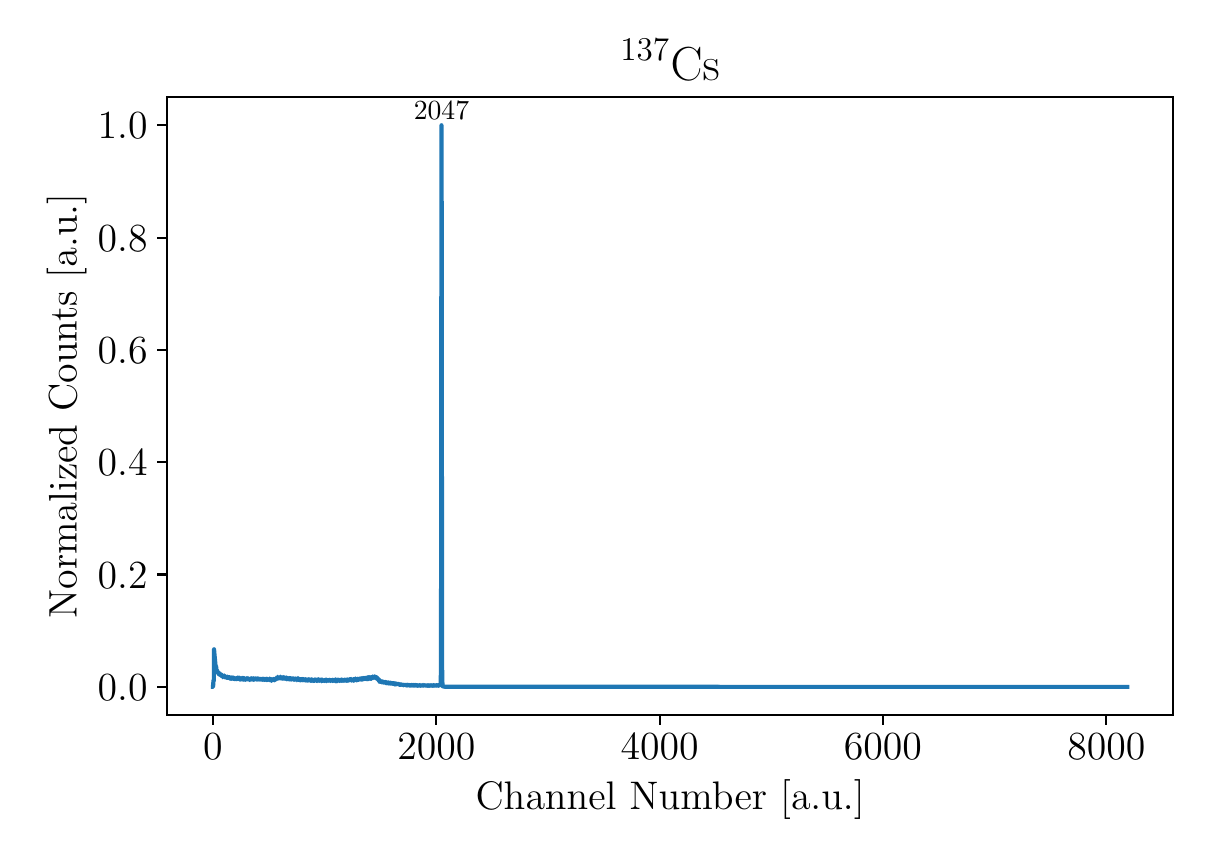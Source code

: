 \begingroup%
\makeatletter%
\begin{pgfpicture}%
\pgfpathrectangle{\pgfpointorigin}{\pgfqpoint{5.827in}{4.056in}}%
\pgfusepath{use as bounding box, clip}%
\begin{pgfscope}%
\pgfsetbuttcap%
\pgfsetmiterjoin%
\definecolor{currentfill}{rgb}{1.0,1.0,1.0}%
\pgfsetfillcolor{currentfill}%
\pgfsetlinewidth{0.0pt}%
\definecolor{currentstroke}{rgb}{1.0,1.0,1.0}%
\pgfsetstrokecolor{currentstroke}%
\pgfsetdash{}{0pt}%
\pgfpathmoveto{\pgfqpoint{0.0in}{0.0in}}%
\pgfpathlineto{\pgfqpoint{5.827in}{0.0in}}%
\pgfpathlineto{\pgfqpoint{5.827in}{4.056in}}%
\pgfpathlineto{\pgfqpoint{0.0in}{4.056in}}%
\pgfpathlineto{\pgfqpoint{0.0in}{0.0in}}%
\pgfpathclose%
\pgfusepath{fill}%
\end{pgfscope}%
\begin{pgfscope}%
\pgfsetbuttcap%
\pgfsetmiterjoin%
\definecolor{currentfill}{rgb}{1.0,1.0,1.0}%
\pgfsetfillcolor{currentfill}%
\pgfsetlinewidth{0.0pt}%
\definecolor{currentstroke}{rgb}{0.0,0.0,0.0}%
\pgfsetstrokecolor{currentstroke}%
\pgfsetstrokeopacity{0.0}%
\pgfsetdash{}{0pt}%
\pgfpathmoveto{\pgfqpoint{0.697in}{0.62in}}%
\pgfpathlineto{\pgfqpoint{5.727in}{0.62in}}%
\pgfpathlineto{\pgfqpoint{5.727in}{3.708in}}%
\pgfpathlineto{\pgfqpoint{0.697in}{3.708in}}%
\pgfpathlineto{\pgfqpoint{0.697in}{0.62in}}%
\pgfpathclose%
\pgfusepath{fill}%
\end{pgfscope}%
\begin{pgfscope}%
\pgfsetbuttcap%
\pgfsetroundjoin%
\definecolor{currentfill}{rgb}{0.0,0.0,0.0}%
\pgfsetfillcolor{currentfill}%
\pgfsetlinewidth{0.803pt}%
\definecolor{currentstroke}{rgb}{0.0,0.0,0.0}%
\pgfsetstrokecolor{currentstroke}%
\pgfsetdash{}{0pt}%
\pgfsys@defobject{currentmarker}{\pgfqpoint{0.0in}{-0.049in}}{\pgfqpoint{0.0in}{0.0in}}{%
\pgfpathmoveto{\pgfqpoint{0.0in}{0.0in}}%
\pgfpathlineto{\pgfqpoint{0.0in}{-0.049in}}%
\pgfusepath{stroke,fill}%
}%
\begin{pgfscope}%
\pgfsys@transformshift{0.926in}{0.62in}%
\pgfsys@useobject{currentmarker}{}%
\end{pgfscope}%
\end{pgfscope}%
\begin{pgfscope}%
\definecolor{textcolor}{rgb}{0.0,0.0,0.0}%
\pgfsetstrokecolor{textcolor}%
\pgfsetfillcolor{textcolor}%
\pgftext[x=0.926in,y=0.523in,,top]{\color{textcolor}\rmfamily\fontsize{14.0}{16.8}\selectfont \(\displaystyle {0}\)}%
\end{pgfscope}%
\begin{pgfscope}%
\pgfsetbuttcap%
\pgfsetroundjoin%
\definecolor{currentfill}{rgb}{0.0,0.0,0.0}%
\pgfsetfillcolor{currentfill}%
\pgfsetlinewidth{0.803pt}%
\definecolor{currentstroke}{rgb}{0.0,0.0,0.0}%
\pgfsetstrokecolor{currentstroke}%
\pgfsetdash{}{0pt}%
\pgfsys@defobject{currentmarker}{\pgfqpoint{0.0in}{-0.049in}}{\pgfqpoint{0.0in}{0.0in}}{%
\pgfpathmoveto{\pgfqpoint{0.0in}{0.0in}}%
\pgfpathlineto{\pgfqpoint{0.0in}{-0.049in}}%
\pgfusepath{stroke,fill}%
}%
\begin{pgfscope}%
\pgfsys@transformshift{2.043in}{0.62in}%
\pgfsys@useobject{currentmarker}{}%
\end{pgfscope}%
\end{pgfscope}%
\begin{pgfscope}%
\definecolor{textcolor}{rgb}{0.0,0.0,0.0}%
\pgfsetstrokecolor{textcolor}%
\pgfsetfillcolor{textcolor}%
\pgftext[x=2.043in,y=0.523in,,top]{\color{textcolor}\rmfamily\fontsize{14.0}{16.8}\selectfont \(\displaystyle {2000}\)}%
\end{pgfscope}%
\begin{pgfscope}%
\pgfsetbuttcap%
\pgfsetroundjoin%
\definecolor{currentfill}{rgb}{0.0,0.0,0.0}%
\pgfsetfillcolor{currentfill}%
\pgfsetlinewidth{0.803pt}%
\definecolor{currentstroke}{rgb}{0.0,0.0,0.0}%
\pgfsetstrokecolor{currentstroke}%
\pgfsetdash{}{0pt}%
\pgfsys@defobject{currentmarker}{\pgfqpoint{0.0in}{-0.049in}}{\pgfqpoint{0.0in}{0.0in}}{%
\pgfpathmoveto{\pgfqpoint{0.0in}{0.0in}}%
\pgfpathlineto{\pgfqpoint{0.0in}{-0.049in}}%
\pgfusepath{stroke,fill}%
}%
\begin{pgfscope}%
\pgfsys@transformshift{3.16in}{0.62in}%
\pgfsys@useobject{currentmarker}{}%
\end{pgfscope}%
\end{pgfscope}%
\begin{pgfscope}%
\definecolor{textcolor}{rgb}{0.0,0.0,0.0}%
\pgfsetstrokecolor{textcolor}%
\pgfsetfillcolor{textcolor}%
\pgftext[x=3.16in,y=0.523in,,top]{\color{textcolor}\rmfamily\fontsize{14.0}{16.8}\selectfont \(\displaystyle {4000}\)}%
\end{pgfscope}%
\begin{pgfscope}%
\pgfsetbuttcap%
\pgfsetroundjoin%
\definecolor{currentfill}{rgb}{0.0,0.0,0.0}%
\pgfsetfillcolor{currentfill}%
\pgfsetlinewidth{0.803pt}%
\definecolor{currentstroke}{rgb}{0.0,0.0,0.0}%
\pgfsetstrokecolor{currentstroke}%
\pgfsetdash{}{0pt}%
\pgfsys@defobject{currentmarker}{\pgfqpoint{0.0in}{-0.049in}}{\pgfqpoint{0.0in}{0.0in}}{%
\pgfpathmoveto{\pgfqpoint{0.0in}{0.0in}}%
\pgfpathlineto{\pgfqpoint{0.0in}{-0.049in}}%
\pgfusepath{stroke,fill}%
}%
\begin{pgfscope}%
\pgfsys@transformshift{4.276in}{0.62in}%
\pgfsys@useobject{currentmarker}{}%
\end{pgfscope}%
\end{pgfscope}%
\begin{pgfscope}%
\definecolor{textcolor}{rgb}{0.0,0.0,0.0}%
\pgfsetstrokecolor{textcolor}%
\pgfsetfillcolor{textcolor}%
\pgftext[x=4.276in,y=0.523in,,top]{\color{textcolor}\rmfamily\fontsize{14.0}{16.8}\selectfont \(\displaystyle {6000}\)}%
\end{pgfscope}%
\begin{pgfscope}%
\pgfsetbuttcap%
\pgfsetroundjoin%
\definecolor{currentfill}{rgb}{0.0,0.0,0.0}%
\pgfsetfillcolor{currentfill}%
\pgfsetlinewidth{0.803pt}%
\definecolor{currentstroke}{rgb}{0.0,0.0,0.0}%
\pgfsetstrokecolor{currentstroke}%
\pgfsetdash{}{0pt}%
\pgfsys@defobject{currentmarker}{\pgfqpoint{0.0in}{-0.049in}}{\pgfqpoint{0.0in}{0.0in}}{%
\pgfpathmoveto{\pgfqpoint{0.0in}{0.0in}}%
\pgfpathlineto{\pgfqpoint{0.0in}{-0.049in}}%
\pgfusepath{stroke,fill}%
}%
\begin{pgfscope}%
\pgfsys@transformshift{5.393in}{0.62in}%
\pgfsys@useobject{currentmarker}{}%
\end{pgfscope}%
\end{pgfscope}%
\begin{pgfscope}%
\definecolor{textcolor}{rgb}{0.0,0.0,0.0}%
\pgfsetstrokecolor{textcolor}%
\pgfsetfillcolor{textcolor}%
\pgftext[x=5.393in,y=0.523in,,top]{\color{textcolor}\rmfamily\fontsize{14.0}{16.8}\selectfont \(\displaystyle {8000}\)}%
\end{pgfscope}%
\begin{pgfscope}%
\definecolor{textcolor}{rgb}{0.0,0.0,0.0}%
\pgfsetstrokecolor{textcolor}%
\pgfsetfillcolor{textcolor}%
\pgftext[x=3.212in,y=0.294in,,top]{\color{textcolor}\rmfamily\fontsize{14.0}{16.8}\selectfont Channel Number [a.u.]}%
\end{pgfscope}%
\begin{pgfscope}%
\pgfsetbuttcap%
\pgfsetroundjoin%
\definecolor{currentfill}{rgb}{0.0,0.0,0.0}%
\pgfsetfillcolor{currentfill}%
\pgfsetlinewidth{0.803pt}%
\definecolor{currentstroke}{rgb}{0.0,0.0,0.0}%
\pgfsetstrokecolor{currentstroke}%
\pgfsetdash{}{0pt}%
\pgfsys@defobject{currentmarker}{\pgfqpoint{-0.049in}{0.0in}}{\pgfqpoint{-0.0in}{0.0in}}{%
\pgfpathmoveto{\pgfqpoint{-0.0in}{0.0in}}%
\pgfpathlineto{\pgfqpoint{-0.049in}{0.0in}}%
\pgfusepath{stroke,fill}%
}%
\begin{pgfscope}%
\pgfsys@transformshift{0.697in}{0.76in}%
\pgfsys@useobject{currentmarker}{}%
\end{pgfscope}%
\end{pgfscope}%
\begin{pgfscope}%
\definecolor{textcolor}{rgb}{0.0,0.0,0.0}%
\pgfsetstrokecolor{textcolor}%
\pgfsetfillcolor{textcolor}%
\pgftext[x=0.35in, y=0.693in, left, base]{\color{textcolor}\rmfamily\fontsize{14.0}{16.8}\selectfont \(\displaystyle {0.0}\)}%
\end{pgfscope}%
\begin{pgfscope}%
\pgfsetbuttcap%
\pgfsetroundjoin%
\definecolor{currentfill}{rgb}{0.0,0.0,0.0}%
\pgfsetfillcolor{currentfill}%
\pgfsetlinewidth{0.803pt}%
\definecolor{currentstroke}{rgb}{0.0,0.0,0.0}%
\pgfsetstrokecolor{currentstroke}%
\pgfsetdash{}{0pt}%
\pgfsys@defobject{currentmarker}{\pgfqpoint{-0.049in}{0.0in}}{\pgfqpoint{-0.0in}{0.0in}}{%
\pgfpathmoveto{\pgfqpoint{-0.0in}{0.0in}}%
\pgfpathlineto{\pgfqpoint{-0.049in}{0.0in}}%
\pgfusepath{stroke,fill}%
}%
\begin{pgfscope}%
\pgfsys@transformshift{0.697in}{1.322in}%
\pgfsys@useobject{currentmarker}{}%
\end{pgfscope}%
\end{pgfscope}%
\begin{pgfscope}%
\definecolor{textcolor}{rgb}{0.0,0.0,0.0}%
\pgfsetstrokecolor{textcolor}%
\pgfsetfillcolor{textcolor}%
\pgftext[x=0.35in, y=1.254in, left, base]{\color{textcolor}\rmfamily\fontsize{14.0}{16.8}\selectfont \(\displaystyle {0.2}\)}%
\end{pgfscope}%
\begin{pgfscope}%
\pgfsetbuttcap%
\pgfsetroundjoin%
\definecolor{currentfill}{rgb}{0.0,0.0,0.0}%
\pgfsetfillcolor{currentfill}%
\pgfsetlinewidth{0.803pt}%
\definecolor{currentstroke}{rgb}{0.0,0.0,0.0}%
\pgfsetstrokecolor{currentstroke}%
\pgfsetdash{}{0pt}%
\pgfsys@defobject{currentmarker}{\pgfqpoint{-0.049in}{0.0in}}{\pgfqpoint{-0.0in}{0.0in}}{%
\pgfpathmoveto{\pgfqpoint{-0.0in}{0.0in}}%
\pgfpathlineto{\pgfqpoint{-0.049in}{0.0in}}%
\pgfusepath{stroke,fill}%
}%
\begin{pgfscope}%
\pgfsys@transformshift{0.697in}{1.883in}%
\pgfsys@useobject{currentmarker}{}%
\end{pgfscope}%
\end{pgfscope}%
\begin{pgfscope}%
\definecolor{textcolor}{rgb}{0.0,0.0,0.0}%
\pgfsetstrokecolor{textcolor}%
\pgfsetfillcolor{textcolor}%
\pgftext[x=0.35in, y=1.816in, left, base]{\color{textcolor}\rmfamily\fontsize{14.0}{16.8}\selectfont \(\displaystyle {0.4}\)}%
\end{pgfscope}%
\begin{pgfscope}%
\pgfsetbuttcap%
\pgfsetroundjoin%
\definecolor{currentfill}{rgb}{0.0,0.0,0.0}%
\pgfsetfillcolor{currentfill}%
\pgfsetlinewidth{0.803pt}%
\definecolor{currentstroke}{rgb}{0.0,0.0,0.0}%
\pgfsetstrokecolor{currentstroke}%
\pgfsetdash{}{0pt}%
\pgfsys@defobject{currentmarker}{\pgfqpoint{-0.049in}{0.0in}}{\pgfqpoint{-0.0in}{0.0in}}{%
\pgfpathmoveto{\pgfqpoint{-0.0in}{0.0in}}%
\pgfpathlineto{\pgfqpoint{-0.049in}{0.0in}}%
\pgfusepath{stroke,fill}%
}%
\begin{pgfscope}%
\pgfsys@transformshift{0.697in}{2.445in}%
\pgfsys@useobject{currentmarker}{}%
\end{pgfscope}%
\end{pgfscope}%
\begin{pgfscope}%
\definecolor{textcolor}{rgb}{0.0,0.0,0.0}%
\pgfsetstrokecolor{textcolor}%
\pgfsetfillcolor{textcolor}%
\pgftext[x=0.35in, y=2.377in, left, base]{\color{textcolor}\rmfamily\fontsize{14.0}{16.8}\selectfont \(\displaystyle {0.6}\)}%
\end{pgfscope}%
\begin{pgfscope}%
\pgfsetbuttcap%
\pgfsetroundjoin%
\definecolor{currentfill}{rgb}{0.0,0.0,0.0}%
\pgfsetfillcolor{currentfill}%
\pgfsetlinewidth{0.803pt}%
\definecolor{currentstroke}{rgb}{0.0,0.0,0.0}%
\pgfsetstrokecolor{currentstroke}%
\pgfsetdash{}{0pt}%
\pgfsys@defobject{currentmarker}{\pgfqpoint{-0.049in}{0.0in}}{\pgfqpoint{-0.0in}{0.0in}}{%
\pgfpathmoveto{\pgfqpoint{-0.0in}{0.0in}}%
\pgfpathlineto{\pgfqpoint{-0.049in}{0.0in}}%
\pgfusepath{stroke,fill}%
}%
\begin{pgfscope}%
\pgfsys@transformshift{0.697in}{3.006in}%
\pgfsys@useobject{currentmarker}{}%
\end{pgfscope}%
\end{pgfscope}%
\begin{pgfscope}%
\definecolor{textcolor}{rgb}{0.0,0.0,0.0}%
\pgfsetstrokecolor{textcolor}%
\pgfsetfillcolor{textcolor}%
\pgftext[x=0.35in, y=2.939in, left, base]{\color{textcolor}\rmfamily\fontsize{14.0}{16.8}\selectfont \(\displaystyle {0.8}\)}%
\end{pgfscope}%
\begin{pgfscope}%
\pgfsetbuttcap%
\pgfsetroundjoin%
\definecolor{currentfill}{rgb}{0.0,0.0,0.0}%
\pgfsetfillcolor{currentfill}%
\pgfsetlinewidth{0.803pt}%
\definecolor{currentstroke}{rgb}{0.0,0.0,0.0}%
\pgfsetstrokecolor{currentstroke}%
\pgfsetdash{}{0pt}%
\pgfsys@defobject{currentmarker}{\pgfqpoint{-0.049in}{0.0in}}{\pgfqpoint{-0.0in}{0.0in}}{%
\pgfpathmoveto{\pgfqpoint{-0.0in}{0.0in}}%
\pgfpathlineto{\pgfqpoint{-0.049in}{0.0in}}%
\pgfusepath{stroke,fill}%
}%
\begin{pgfscope}%
\pgfsys@transformshift{0.697in}{3.568in}%
\pgfsys@useobject{currentmarker}{}%
\end{pgfscope}%
\end{pgfscope}%
\begin{pgfscope}%
\definecolor{textcolor}{rgb}{0.0,0.0,0.0}%
\pgfsetstrokecolor{textcolor}%
\pgfsetfillcolor{textcolor}%
\pgftext[x=0.35in, y=3.5in, left, base]{\color{textcolor}\rmfamily\fontsize{14.0}{16.8}\selectfont \(\displaystyle {1.0}\)}%
\end{pgfscope}%
\begin{pgfscope}%
\definecolor{textcolor}{rgb}{0.0,0.0,0.0}%
\pgfsetstrokecolor{textcolor}%
\pgfsetfillcolor{textcolor}%
\pgftext[x=0.294in,y=2.164in,,bottom,rotate=90.0]{\color{textcolor}\rmfamily\fontsize{14.0}{16.8}\selectfont Normalized Counts [a.u.]}%
\end{pgfscope}%
\begin{pgfscope}%
\pgfpathrectangle{\pgfqpoint{0.697in}{0.62in}}{\pgfqpoint{5.029in}{3.088in}}%
\pgfusepath{clip}%
\pgfsetrectcap%
\pgfsetroundjoin%
\pgfsetlinewidth{1.506pt}%
\definecolor{currentstroke}{rgb}{0.122,0.467,0.706}%
\pgfsetstrokecolor{currentstroke}%
\pgfsetdash{}{0pt}%
\pgfpathmoveto{\pgfqpoint{0.926in}{0.76in}}%
\pgfpathlineto{\pgfqpoint{0.927in}{0.76in}}%
\pgfpathlineto{\pgfqpoint{0.929in}{0.794in}}%
\pgfpathlineto{\pgfqpoint{0.93in}{0.792in}}%
\pgfpathlineto{\pgfqpoint{0.931in}{0.789in}}%
\pgfpathlineto{\pgfqpoint{0.932in}{0.948in}}%
\pgfpathlineto{\pgfqpoint{0.933in}{0.933in}}%
\pgfpathlineto{\pgfqpoint{0.939in}{0.869in}}%
\pgfpathlineto{\pgfqpoint{0.941in}{0.861in}}%
\pgfpathlineto{\pgfqpoint{0.942in}{0.864in}}%
\pgfpathlineto{\pgfqpoint{0.944in}{0.842in}}%
\pgfpathlineto{\pgfqpoint{0.946in}{0.845in}}%
\pgfpathlineto{\pgfqpoint{0.948in}{0.832in}}%
\pgfpathlineto{\pgfqpoint{0.95in}{0.838in}}%
\pgfpathlineto{\pgfqpoint{0.95in}{0.837in}}%
\pgfpathlineto{\pgfqpoint{0.951in}{0.837in}}%
\pgfpathlineto{\pgfqpoint{0.952in}{0.831in}}%
\pgfpathlineto{\pgfqpoint{0.953in}{0.83in}}%
\pgfpathlineto{\pgfqpoint{0.954in}{0.833in}}%
\pgfpathlineto{\pgfqpoint{0.957in}{0.823in}}%
\pgfpathlineto{\pgfqpoint{0.957in}{0.823in}}%
\pgfpathlineto{\pgfqpoint{0.958in}{0.82in}}%
\pgfpathlineto{\pgfqpoint{0.958in}{0.821in}}%
\pgfpathlineto{\pgfqpoint{0.959in}{0.828in}}%
\pgfpathlineto{\pgfqpoint{0.96in}{0.827in}}%
\pgfpathlineto{\pgfqpoint{0.961in}{0.824in}}%
\pgfpathlineto{\pgfqpoint{0.962in}{0.826in}}%
\pgfpathlineto{\pgfqpoint{0.962in}{0.819in}}%
\pgfpathlineto{\pgfqpoint{0.963in}{0.824in}}%
\pgfpathlineto{\pgfqpoint{0.965in}{0.819in}}%
\pgfpathlineto{\pgfqpoint{0.965in}{0.816in}}%
\pgfpathlineto{\pgfqpoint{0.966in}{0.822in}}%
\pgfpathlineto{\pgfqpoint{0.966in}{0.82in}}%
\pgfpathlineto{\pgfqpoint{0.967in}{0.821in}}%
\pgfpathlineto{\pgfqpoint{0.967in}{0.815in}}%
\pgfpathlineto{\pgfqpoint{0.968in}{0.819in}}%
\pgfpathlineto{\pgfqpoint{0.969in}{0.819in}}%
\pgfpathlineto{\pgfqpoint{0.97in}{0.814in}}%
\pgfpathlineto{\pgfqpoint{0.971in}{0.815in}}%
\pgfpathlineto{\pgfqpoint{0.971in}{0.818in}}%
\pgfpathlineto{\pgfqpoint{0.972in}{0.817in}}%
\pgfpathlineto{\pgfqpoint{0.972in}{0.813in}}%
\pgfpathlineto{\pgfqpoint{0.973in}{0.82in}}%
\pgfpathlineto{\pgfqpoint{0.974in}{0.812in}}%
\pgfpathlineto{\pgfqpoint{0.975in}{0.816in}}%
\pgfpathlineto{\pgfqpoint{0.976in}{0.815in}}%
\pgfpathlineto{\pgfqpoint{0.976in}{0.808in}}%
\pgfpathlineto{\pgfqpoint{0.977in}{0.815in}}%
\pgfpathlineto{\pgfqpoint{0.977in}{0.815in}}%
\pgfpathlineto{\pgfqpoint{0.978in}{0.811in}}%
\pgfpathlineto{\pgfqpoint{0.979in}{0.814in}}%
\pgfpathlineto{\pgfqpoint{0.979in}{0.813in}}%
\pgfpathlineto{\pgfqpoint{0.98in}{0.814in}}%
\pgfpathlineto{\pgfqpoint{0.981in}{0.812in}}%
\pgfpathlineto{\pgfqpoint{0.981in}{0.813in}}%
\pgfpathlineto{\pgfqpoint{0.983in}{0.812in}}%
\pgfpathlineto{\pgfqpoint{0.984in}{0.817in}}%
\pgfpathlineto{\pgfqpoint{0.985in}{0.81in}}%
\pgfpathlineto{\pgfqpoint{0.986in}{0.811in}}%
\pgfpathlineto{\pgfqpoint{0.986in}{0.811in}}%
\pgfpathlineto{\pgfqpoint{0.987in}{0.81in}}%
\pgfpathlineto{\pgfqpoint{0.987in}{0.807in}}%
\pgfpathlineto{\pgfqpoint{0.988in}{0.811in}}%
\pgfpathlineto{\pgfqpoint{0.989in}{0.808in}}%
\pgfpathlineto{\pgfqpoint{0.99in}{0.809in}}%
\pgfpathlineto{\pgfqpoint{0.991in}{0.806in}}%
\pgfpathlineto{\pgfqpoint{0.991in}{0.808in}}%
\pgfpathlineto{\pgfqpoint{0.994in}{0.809in}}%
\pgfpathlineto{\pgfqpoint{0.995in}{0.807in}}%
\pgfpathlineto{\pgfqpoint{0.995in}{0.808in}}%
\pgfpathlineto{\pgfqpoint{0.996in}{0.811in}}%
\pgfpathlineto{\pgfqpoint{0.997in}{0.805in}}%
\pgfpathlineto{\pgfqpoint{0.998in}{0.807in}}%
\pgfpathlineto{\pgfqpoint{0.998in}{0.804in}}%
\pgfpathlineto{\pgfqpoint{0.999in}{0.805in}}%
\pgfpathlineto{\pgfqpoint{1.0in}{0.811in}}%
\pgfpathlineto{\pgfqpoint{1.002in}{0.805in}}%
\pgfpathlineto{\pgfqpoint{1.003in}{0.808in}}%
\pgfpathlineto{\pgfqpoint{1.003in}{0.806in}}%
\pgfpathlineto{\pgfqpoint{1.005in}{0.808in}}%
\pgfpathlineto{\pgfqpoint{1.006in}{0.805in}}%
\pgfpathlineto{\pgfqpoint{1.008in}{0.809in}}%
\pgfpathlineto{\pgfqpoint{1.008in}{0.804in}}%
\pgfpathlineto{\pgfqpoint{1.009in}{0.806in}}%
\pgfpathlineto{\pgfqpoint{1.009in}{0.809in}}%
\pgfpathlineto{\pgfqpoint{1.01in}{0.808in}}%
\pgfpathlineto{\pgfqpoint{1.011in}{0.801in}}%
\pgfpathlineto{\pgfqpoint{1.013in}{0.806in}}%
\pgfpathlineto{\pgfqpoint{1.014in}{0.807in}}%
\pgfpathlineto{\pgfqpoint{1.015in}{0.804in}}%
\pgfpathlineto{\pgfqpoint{1.015in}{0.805in}}%
\pgfpathlineto{\pgfqpoint{1.016in}{0.8in}}%
\pgfpathlineto{\pgfqpoint{1.017in}{0.806in}}%
\pgfpathlineto{\pgfqpoint{1.017in}{0.805in}}%
\pgfpathlineto{\pgfqpoint{1.018in}{0.805in}}%
\pgfpathlineto{\pgfqpoint{1.019in}{0.806in}}%
\pgfpathlineto{\pgfqpoint{1.02in}{0.8in}}%
\pgfpathlineto{\pgfqpoint{1.02in}{0.807in}}%
\pgfpathlineto{\pgfqpoint{1.021in}{0.803in}}%
\pgfpathlineto{\pgfqpoint{1.022in}{0.802in}}%
\pgfpathlineto{\pgfqpoint{1.023in}{0.807in}}%
\pgfpathlineto{\pgfqpoint{1.024in}{0.803in}}%
\pgfpathlineto{\pgfqpoint{1.025in}{0.806in}}%
\pgfpathlineto{\pgfqpoint{1.025in}{0.801in}}%
\pgfpathlineto{\pgfqpoint{1.026in}{0.805in}}%
\pgfpathlineto{\pgfqpoint{1.027in}{0.807in}}%
\pgfpathlineto{\pgfqpoint{1.029in}{0.8in}}%
\pgfpathlineto{\pgfqpoint{1.03in}{0.8in}}%
\pgfpathlineto{\pgfqpoint{1.03in}{0.804in}}%
\pgfpathlineto{\pgfqpoint{1.031in}{0.8in}}%
\pgfpathlineto{\pgfqpoint{1.032in}{0.799in}}%
\pgfpathlineto{\pgfqpoint{1.032in}{0.801in}}%
\pgfpathlineto{\pgfqpoint{1.033in}{0.799in}}%
\pgfpathlineto{\pgfqpoint{1.033in}{0.805in}}%
\pgfpathlineto{\pgfqpoint{1.034in}{0.801in}}%
\pgfpathlineto{\pgfqpoint{1.034in}{0.799in}}%
\pgfpathlineto{\pgfqpoint{1.035in}{0.803in}}%
\pgfpathlineto{\pgfqpoint{1.036in}{0.801in}}%
\pgfpathlineto{\pgfqpoint{1.036in}{0.801in}}%
\pgfpathlineto{\pgfqpoint{1.037in}{0.804in}}%
\pgfpathlineto{\pgfqpoint{1.038in}{0.802in}}%
\pgfpathlineto{\pgfqpoint{1.038in}{0.801in}}%
\pgfpathlineto{\pgfqpoint{1.039in}{0.803in}}%
\pgfpathlineto{\pgfqpoint{1.039in}{0.803in}}%
\pgfpathlineto{\pgfqpoint{1.04in}{0.802in}}%
\pgfpathlineto{\pgfqpoint{1.041in}{0.8in}}%
\pgfpathlineto{\pgfqpoint{1.041in}{0.802in}}%
\pgfpathlineto{\pgfqpoint{1.042in}{0.798in}}%
\pgfpathlineto{\pgfqpoint{1.044in}{0.804in}}%
\pgfpathlineto{\pgfqpoint{1.045in}{0.804in}}%
\pgfpathlineto{\pgfqpoint{1.046in}{0.799in}}%
\pgfpathlineto{\pgfqpoint{1.047in}{0.802in}}%
\pgfpathlineto{\pgfqpoint{1.047in}{0.802in}}%
\pgfpathlineto{\pgfqpoint{1.048in}{0.799in}}%
\pgfpathlineto{\pgfqpoint{1.049in}{0.802in}}%
\pgfpathlineto{\pgfqpoint{1.049in}{0.801in}}%
\pgfpathlineto{\pgfqpoint{1.051in}{0.8in}}%
\pgfpathlineto{\pgfqpoint{1.052in}{0.807in}}%
\pgfpathlineto{\pgfqpoint{1.054in}{0.802in}}%
\pgfpathlineto{\pgfqpoint{1.054in}{0.799in}}%
\pgfpathlineto{\pgfqpoint{1.055in}{0.803in}}%
\pgfpathlineto{\pgfqpoint{1.056in}{0.802in}}%
\pgfpathlineto{\pgfqpoint{1.056in}{0.8in}}%
\pgfpathlineto{\pgfqpoint{1.057in}{0.801in}}%
\pgfpathlineto{\pgfqpoint{1.057in}{0.804in}}%
\pgfpathlineto{\pgfqpoint{1.058in}{0.801in}}%
\pgfpathlineto{\pgfqpoint{1.058in}{0.804in}}%
\pgfpathlineto{\pgfqpoint{1.059in}{0.799in}}%
\pgfpathlineto{\pgfqpoint{1.06in}{0.804in}}%
\pgfpathlineto{\pgfqpoint{1.06in}{0.806in}}%
\pgfpathlineto{\pgfqpoint{1.061in}{0.796in}}%
\pgfpathlineto{\pgfqpoint{1.062in}{0.802in}}%
\pgfpathlineto{\pgfqpoint{1.063in}{0.8in}}%
\pgfpathlineto{\pgfqpoint{1.063in}{0.804in}}%
\pgfpathlineto{\pgfqpoint{1.064in}{0.797in}}%
\pgfpathlineto{\pgfqpoint{1.065in}{0.803in}}%
\pgfpathlineto{\pgfqpoint{1.065in}{0.799in}}%
\pgfpathlineto{\pgfqpoint{1.066in}{0.799in}}%
\pgfpathlineto{\pgfqpoint{1.066in}{0.8in}}%
\pgfpathlineto{\pgfqpoint{1.067in}{0.797in}}%
\pgfpathlineto{\pgfqpoint{1.067in}{0.798in}}%
\pgfpathlineto{\pgfqpoint{1.07in}{0.805in}}%
\pgfpathlineto{\pgfqpoint{1.07in}{0.798in}}%
\pgfpathlineto{\pgfqpoint{1.071in}{0.799in}}%
\pgfpathlineto{\pgfqpoint{1.072in}{0.804in}}%
\pgfpathlineto{\pgfqpoint{1.072in}{0.802in}}%
\pgfpathlineto{\pgfqpoint{1.073in}{0.797in}}%
\pgfpathlineto{\pgfqpoint{1.073in}{0.799in}}%
\pgfpathlineto{\pgfqpoint{1.075in}{0.802in}}%
\pgfpathlineto{\pgfqpoint{1.076in}{0.798in}}%
\pgfpathlineto{\pgfqpoint{1.077in}{0.804in}}%
\pgfpathlineto{\pgfqpoint{1.079in}{0.796in}}%
\pgfpathlineto{\pgfqpoint{1.081in}{0.804in}}%
\pgfpathlineto{\pgfqpoint{1.082in}{0.797in}}%
\pgfpathlineto{\pgfqpoint{1.082in}{0.802in}}%
\pgfpathlineto{\pgfqpoint{1.083in}{0.8in}}%
\pgfpathlineto{\pgfqpoint{1.084in}{0.803in}}%
\pgfpathlineto{\pgfqpoint{1.085in}{0.796in}}%
\pgfpathlineto{\pgfqpoint{1.086in}{0.799in}}%
\pgfpathlineto{\pgfqpoint{1.087in}{0.801in}}%
\pgfpathlineto{\pgfqpoint{1.087in}{0.799in}}%
\pgfpathlineto{\pgfqpoint{1.088in}{0.799in}}%
\pgfpathlineto{\pgfqpoint{1.089in}{0.799in}}%
\pgfpathlineto{\pgfqpoint{1.089in}{0.801in}}%
\pgfpathlineto{\pgfqpoint{1.09in}{0.795in}}%
\pgfpathlineto{\pgfqpoint{1.091in}{0.802in}}%
\pgfpathlineto{\pgfqpoint{1.091in}{0.799in}}%
\pgfpathlineto{\pgfqpoint{1.093in}{0.803in}}%
\pgfpathlineto{\pgfqpoint{1.095in}{0.799in}}%
\pgfpathlineto{\pgfqpoint{1.095in}{0.799in}}%
\pgfpathlineto{\pgfqpoint{1.096in}{0.802in}}%
\pgfpathlineto{\pgfqpoint{1.096in}{0.801in}}%
\pgfpathlineto{\pgfqpoint{1.097in}{0.798in}}%
\pgfpathlineto{\pgfqpoint{1.097in}{0.801in}}%
\pgfpathlineto{\pgfqpoint{1.098in}{0.797in}}%
\pgfpathlineto{\pgfqpoint{1.099in}{0.802in}}%
\pgfpathlineto{\pgfqpoint{1.099in}{0.801in}}%
\pgfpathlineto{\pgfqpoint{1.1in}{0.799in}}%
\pgfpathlineto{\pgfqpoint{1.1in}{0.8in}}%
\pgfpathlineto{\pgfqpoint{1.101in}{0.804in}}%
\pgfpathlineto{\pgfqpoint{1.103in}{0.797in}}%
\pgfpathlineto{\pgfqpoint{1.103in}{0.8in}}%
\pgfpathlineto{\pgfqpoint{1.104in}{0.797in}}%
\pgfpathlineto{\pgfqpoint{1.104in}{0.798in}}%
\pgfpathlineto{\pgfqpoint{1.105in}{0.798in}}%
\pgfpathlineto{\pgfqpoint{1.106in}{0.801in}}%
\pgfpathlineto{\pgfqpoint{1.107in}{0.8in}}%
\pgfpathlineto{\pgfqpoint{1.108in}{0.795in}}%
\pgfpathlineto{\pgfqpoint{1.108in}{0.798in}}%
\pgfpathlineto{\pgfqpoint{1.109in}{0.799in}}%
\pgfpathlineto{\pgfqpoint{1.11in}{0.801in}}%
\pgfpathlineto{\pgfqpoint{1.111in}{0.794in}}%
\pgfpathlineto{\pgfqpoint{1.112in}{0.799in}}%
\pgfpathlineto{\pgfqpoint{1.113in}{0.799in}}%
\pgfpathlineto{\pgfqpoint{1.114in}{0.799in}}%
\pgfpathlineto{\pgfqpoint{1.114in}{0.799in}}%
\pgfpathlineto{\pgfqpoint{1.115in}{0.803in}}%
\pgfpathlineto{\pgfqpoint{1.115in}{0.796in}}%
\pgfpathlineto{\pgfqpoint{1.116in}{0.799in}}%
\pgfpathlineto{\pgfqpoint{1.116in}{0.801in}}%
\pgfpathlineto{\pgfqpoint{1.117in}{0.799in}}%
\pgfpathlineto{\pgfqpoint{1.118in}{0.797in}}%
\pgfpathlineto{\pgfqpoint{1.118in}{0.8in}}%
\pgfpathlineto{\pgfqpoint{1.119in}{0.798in}}%
\pgfpathlineto{\pgfqpoint{1.12in}{0.803in}}%
\pgfpathlineto{\pgfqpoint{1.121in}{0.796in}}%
\pgfpathlineto{\pgfqpoint{1.121in}{0.798in}}%
\pgfpathlineto{\pgfqpoint{1.122in}{0.802in}}%
\pgfpathlineto{\pgfqpoint{1.123in}{0.801in}}%
\pgfpathlineto{\pgfqpoint{1.123in}{0.797in}}%
\pgfpathlineto{\pgfqpoint{1.124in}{0.798in}}%
\pgfpathlineto{\pgfqpoint{1.125in}{0.802in}}%
\pgfpathlineto{\pgfqpoint{1.127in}{0.797in}}%
\pgfpathlineto{\pgfqpoint{1.128in}{0.801in}}%
\pgfpathlineto{\pgfqpoint{1.128in}{0.799in}}%
\pgfpathlineto{\pgfqpoint{1.129in}{0.795in}}%
\pgfpathlineto{\pgfqpoint{1.13in}{0.803in}}%
\pgfpathlineto{\pgfqpoint{1.132in}{0.797in}}%
\pgfpathlineto{\pgfqpoint{1.132in}{0.799in}}%
\pgfpathlineto{\pgfqpoint{1.133in}{0.796in}}%
\pgfpathlineto{\pgfqpoint{1.133in}{0.802in}}%
\pgfpathlineto{\pgfqpoint{1.134in}{0.799in}}%
\pgfpathlineto{\pgfqpoint{1.134in}{0.801in}}%
\pgfpathlineto{\pgfqpoint{1.135in}{0.8in}}%
\pgfpathlineto{\pgfqpoint{1.135in}{0.798in}}%
\pgfpathlineto{\pgfqpoint{1.136in}{0.798in}}%
\pgfpathlineto{\pgfqpoint{1.137in}{0.8in}}%
\pgfpathlineto{\pgfqpoint{1.137in}{0.799in}}%
\pgfpathlineto{\pgfqpoint{1.138in}{0.798in}}%
\pgfpathlineto{\pgfqpoint{1.138in}{0.803in}}%
\pgfpathlineto{\pgfqpoint{1.139in}{0.798in}}%
\pgfpathlineto{\pgfqpoint{1.139in}{0.8in}}%
\pgfpathlineto{\pgfqpoint{1.14in}{0.799in}}%
\pgfpathlineto{\pgfqpoint{1.14in}{0.799in}}%
\pgfpathlineto{\pgfqpoint{1.141in}{0.802in}}%
\pgfpathlineto{\pgfqpoint{1.142in}{0.801in}}%
\pgfpathlineto{\pgfqpoint{1.142in}{0.799in}}%
\pgfpathlineto{\pgfqpoint{1.143in}{0.8in}}%
\pgfpathlineto{\pgfqpoint{1.144in}{0.8in}}%
\pgfpathlineto{\pgfqpoint{1.144in}{0.798in}}%
\pgfpathlineto{\pgfqpoint{1.145in}{0.8in}}%
\pgfpathlineto{\pgfqpoint{1.146in}{0.8in}}%
\pgfpathlineto{\pgfqpoint{1.146in}{0.802in}}%
\pgfpathlineto{\pgfqpoint{1.147in}{0.8in}}%
\pgfpathlineto{\pgfqpoint{1.147in}{0.795in}}%
\pgfpathlineto{\pgfqpoint{1.148in}{0.803in}}%
\pgfpathlineto{\pgfqpoint{1.148in}{0.799in}}%
\pgfpathlineto{\pgfqpoint{1.149in}{0.801in}}%
\pgfpathlineto{\pgfqpoint{1.149in}{0.801in}}%
\pgfpathlineto{\pgfqpoint{1.151in}{0.798in}}%
\pgfpathlineto{\pgfqpoint{1.152in}{0.8in}}%
\pgfpathlineto{\pgfqpoint{1.153in}{0.799in}}%
\pgfpathlineto{\pgfqpoint{1.154in}{0.797in}}%
\pgfpathlineto{\pgfqpoint{1.155in}{0.802in}}%
\pgfpathlineto{\pgfqpoint{1.156in}{0.8in}}%
\pgfpathlineto{\pgfqpoint{1.157in}{0.798in}}%
\pgfpathlineto{\pgfqpoint{1.157in}{0.801in}}%
\pgfpathlineto{\pgfqpoint{1.158in}{0.798in}}%
\pgfpathlineto{\pgfqpoint{1.158in}{0.8in}}%
\pgfpathlineto{\pgfqpoint{1.16in}{0.796in}}%
\pgfpathlineto{\pgfqpoint{1.161in}{0.799in}}%
\pgfpathlineto{\pgfqpoint{1.161in}{0.797in}}%
\pgfpathlineto{\pgfqpoint{1.163in}{0.8in}}%
\pgfpathlineto{\pgfqpoint{1.164in}{0.798in}}%
\pgfpathlineto{\pgfqpoint{1.164in}{0.8in}}%
\pgfpathlineto{\pgfqpoint{1.166in}{0.796in}}%
\pgfpathlineto{\pgfqpoint{1.167in}{0.8in}}%
\pgfpathlineto{\pgfqpoint{1.168in}{0.796in}}%
\pgfpathlineto{\pgfqpoint{1.168in}{0.798in}}%
\pgfpathlineto{\pgfqpoint{1.171in}{0.797in}}%
\pgfpathlineto{\pgfqpoint{1.172in}{0.8in}}%
\pgfpathlineto{\pgfqpoint{1.172in}{0.797in}}%
\pgfpathlineto{\pgfqpoint{1.173in}{0.801in}}%
\pgfpathlineto{\pgfqpoint{1.173in}{0.799in}}%
\pgfpathlineto{\pgfqpoint{1.174in}{0.795in}}%
\pgfpathlineto{\pgfqpoint{1.175in}{0.798in}}%
\pgfpathlineto{\pgfqpoint{1.175in}{0.796in}}%
\pgfpathlineto{\pgfqpoint{1.177in}{0.799in}}%
\pgfpathlineto{\pgfqpoint{1.178in}{0.797in}}%
\pgfpathlineto{\pgfqpoint{1.18in}{0.799in}}%
\pgfpathlineto{\pgfqpoint{1.181in}{0.794in}}%
\pgfpathlineto{\pgfqpoint{1.181in}{0.801in}}%
\pgfpathlineto{\pgfqpoint{1.182in}{0.799in}}%
\pgfpathlineto{\pgfqpoint{1.182in}{0.8in}}%
\pgfpathlineto{\pgfqpoint{1.183in}{0.799in}}%
\pgfpathlineto{\pgfqpoint{1.183in}{0.797in}}%
\pgfpathlineto{\pgfqpoint{1.184in}{0.797in}}%
\pgfpathlineto{\pgfqpoint{1.185in}{0.8in}}%
\pgfpathlineto{\pgfqpoint{1.185in}{0.798in}}%
\pgfpathlineto{\pgfqpoint{1.186in}{0.795in}}%
\pgfpathlineto{\pgfqpoint{1.187in}{0.8in}}%
\pgfpathlineto{\pgfqpoint{1.188in}{0.8in}}%
\pgfpathlineto{\pgfqpoint{1.189in}{0.796in}}%
\pgfpathlineto{\pgfqpoint{1.19in}{0.799in}}%
\pgfpathlineto{\pgfqpoint{1.19in}{0.796in}}%
\pgfpathlineto{\pgfqpoint{1.191in}{0.798in}}%
\pgfpathlineto{\pgfqpoint{1.192in}{0.8in}}%
\pgfpathlineto{\pgfqpoint{1.193in}{0.794in}}%
\pgfpathlineto{\pgfqpoint{1.194in}{0.794in}}%
\pgfpathlineto{\pgfqpoint{1.195in}{0.797in}}%
\pgfpathlineto{\pgfqpoint{1.196in}{0.796in}}%
\pgfpathlineto{\pgfqpoint{1.197in}{0.801in}}%
\pgfpathlineto{\pgfqpoint{1.199in}{0.796in}}%
\pgfpathlineto{\pgfqpoint{1.2in}{0.799in}}%
\pgfpathlineto{\pgfqpoint{1.2in}{0.794in}}%
\pgfpathlineto{\pgfqpoint{1.201in}{0.796in}}%
\pgfpathlineto{\pgfqpoint{1.202in}{0.799in}}%
\pgfpathlineto{\pgfqpoint{1.204in}{0.796in}}%
\pgfpathlineto{\pgfqpoint{1.204in}{0.796in}}%
\pgfpathlineto{\pgfqpoint{1.205in}{0.795in}}%
\pgfpathlineto{\pgfqpoint{1.206in}{0.797in}}%
\pgfpathlineto{\pgfqpoint{1.206in}{0.796in}}%
\pgfpathlineto{\pgfqpoint{1.208in}{0.794in}}%
\pgfpathlineto{\pgfqpoint{1.209in}{0.796in}}%
\pgfpathlineto{\pgfqpoint{1.209in}{0.794in}}%
\pgfpathlineto{\pgfqpoint{1.21in}{0.8in}}%
\pgfpathlineto{\pgfqpoint{1.21in}{0.799in}}%
\pgfpathlineto{\pgfqpoint{1.211in}{0.796in}}%
\pgfpathlineto{\pgfqpoint{1.211in}{0.802in}}%
\pgfpathlineto{\pgfqpoint{1.213in}{0.794in}}%
\pgfpathlineto{\pgfqpoint{1.215in}{0.798in}}%
\pgfpathlineto{\pgfqpoint{1.217in}{0.793in}}%
\pgfpathlineto{\pgfqpoint{1.218in}{0.79in}}%
\pgfpathlineto{\pgfqpoint{1.218in}{0.796in}}%
\pgfpathlineto{\pgfqpoint{1.219in}{0.796in}}%
\pgfpathlineto{\pgfqpoint{1.22in}{0.796in}}%
\pgfpathlineto{\pgfqpoint{1.22in}{0.793in}}%
\pgfpathlineto{\pgfqpoint{1.221in}{0.795in}}%
\pgfpathlineto{\pgfqpoint{1.221in}{0.799in}}%
\pgfpathlineto{\pgfqpoint{1.222in}{0.795in}}%
\pgfpathlineto{\pgfqpoint{1.223in}{0.797in}}%
\pgfpathlineto{\pgfqpoint{1.224in}{0.793in}}%
\pgfpathlineto{\pgfqpoint{1.224in}{0.795in}}%
\pgfpathlineto{\pgfqpoint{1.225in}{0.798in}}%
\pgfpathlineto{\pgfqpoint{1.227in}{0.795in}}%
\pgfpathlineto{\pgfqpoint{1.228in}{0.794in}}%
\pgfpathlineto{\pgfqpoint{1.229in}{0.799in}}%
\pgfpathlineto{\pgfqpoint{1.23in}{0.794in}}%
\pgfpathlineto{\pgfqpoint{1.23in}{0.799in}}%
\pgfpathlineto{\pgfqpoint{1.231in}{0.799in}}%
\pgfpathlineto{\pgfqpoint{1.233in}{0.793in}}%
\pgfpathlineto{\pgfqpoint{1.234in}{0.795in}}%
\pgfpathlineto{\pgfqpoint{1.234in}{0.798in}}%
\pgfpathlineto{\pgfqpoint{1.235in}{0.793in}}%
\pgfpathlineto{\pgfqpoint{1.237in}{0.8in}}%
\pgfpathlineto{\pgfqpoint{1.238in}{0.795in}}%
\pgfpathlineto{\pgfqpoint{1.24in}{0.804in}}%
\pgfpathlineto{\pgfqpoint{1.24in}{0.795in}}%
\pgfpathlineto{\pgfqpoint{1.241in}{0.798in}}%
\pgfpathlineto{\pgfqpoint{1.242in}{0.804in}}%
\pgfpathlineto{\pgfqpoint{1.242in}{0.803in}}%
\pgfpathlineto{\pgfqpoint{1.243in}{0.8in}}%
\pgfpathlineto{\pgfqpoint{1.245in}{0.804in}}%
\pgfpathlineto{\pgfqpoint{1.245in}{0.806in}}%
\pgfpathlineto{\pgfqpoint{1.246in}{0.805in}}%
\pgfpathlineto{\pgfqpoint{1.247in}{0.801in}}%
\pgfpathlineto{\pgfqpoint{1.248in}{0.806in}}%
\pgfpathlineto{\pgfqpoint{1.249in}{0.805in}}%
\pgfpathlineto{\pgfqpoint{1.249in}{0.803in}}%
\pgfpathlineto{\pgfqpoint{1.25in}{0.811in}}%
\pgfpathlineto{\pgfqpoint{1.25in}{0.804in}}%
\pgfpathlineto{\pgfqpoint{1.252in}{0.808in}}%
\pgfpathlineto{\pgfqpoint{1.253in}{0.801in}}%
\pgfpathlineto{\pgfqpoint{1.254in}{0.802in}}%
\pgfpathlineto{\pgfqpoint{1.254in}{0.806in}}%
\pgfpathlineto{\pgfqpoint{1.255in}{0.806in}}%
\pgfpathlineto{\pgfqpoint{1.256in}{0.804in}}%
\pgfpathlineto{\pgfqpoint{1.256in}{0.806in}}%
\pgfpathlineto{\pgfqpoint{1.257in}{0.805in}}%
\pgfpathlineto{\pgfqpoint{1.258in}{0.808in}}%
\pgfpathlineto{\pgfqpoint{1.258in}{0.803in}}%
\pgfpathlineto{\pgfqpoint{1.259in}{0.806in}}%
\pgfpathlineto{\pgfqpoint{1.259in}{0.807in}}%
\pgfpathlineto{\pgfqpoint{1.26in}{0.803in}}%
\pgfpathlineto{\pgfqpoint{1.261in}{0.805in}}%
\pgfpathlineto{\pgfqpoint{1.261in}{0.807in}}%
\pgfpathlineto{\pgfqpoint{1.262in}{0.803in}}%
\pgfpathlineto{\pgfqpoint{1.262in}{0.805in}}%
\pgfpathlineto{\pgfqpoint{1.263in}{0.811in}}%
\pgfpathlineto{\pgfqpoint{1.263in}{0.81in}}%
\pgfpathlineto{\pgfqpoint{1.265in}{0.803in}}%
\pgfpathlineto{\pgfqpoint{1.266in}{0.808in}}%
\pgfpathlineto{\pgfqpoint{1.267in}{0.804in}}%
\pgfpathlineto{\pgfqpoint{1.267in}{0.805in}}%
\pgfpathlineto{\pgfqpoint{1.268in}{0.807in}}%
\pgfpathlineto{\pgfqpoint{1.27in}{0.802in}}%
\pgfpathlineto{\pgfqpoint{1.271in}{0.808in}}%
\pgfpathlineto{\pgfqpoint{1.272in}{0.8in}}%
\pgfpathlineto{\pgfqpoint{1.272in}{0.803in}}%
\pgfpathlineto{\pgfqpoint{1.273in}{0.802in}}%
\pgfpathlineto{\pgfqpoint{1.275in}{0.808in}}%
\pgfpathlineto{\pgfqpoint{1.276in}{0.802in}}%
\pgfpathlineto{\pgfqpoint{1.277in}{0.803in}}%
\pgfpathlineto{\pgfqpoint{1.277in}{0.803in}}%
\pgfpathlineto{\pgfqpoint{1.278in}{0.809in}}%
\pgfpathlineto{\pgfqpoint{1.278in}{0.808in}}%
\pgfpathlineto{\pgfqpoint{1.279in}{0.805in}}%
\pgfpathlineto{\pgfqpoint{1.28in}{0.806in}}%
\pgfpathlineto{\pgfqpoint{1.28in}{0.808in}}%
\pgfpathlineto{\pgfqpoint{1.281in}{0.8in}}%
\pgfpathlineto{\pgfqpoint{1.281in}{0.806in}}%
\pgfpathlineto{\pgfqpoint{1.282in}{0.808in}}%
\pgfpathlineto{\pgfqpoint{1.283in}{0.801in}}%
\pgfpathlineto{\pgfqpoint{1.283in}{0.803in}}%
\pgfpathlineto{\pgfqpoint{1.284in}{0.802in}}%
\pgfpathlineto{\pgfqpoint{1.285in}{0.806in}}%
\pgfpathlineto{\pgfqpoint{1.285in}{0.8in}}%
\pgfpathlineto{\pgfqpoint{1.286in}{0.801in}}%
\pgfpathlineto{\pgfqpoint{1.287in}{0.806in}}%
\pgfpathlineto{\pgfqpoint{1.289in}{0.8in}}%
\pgfpathlineto{\pgfqpoint{1.29in}{0.806in}}%
\pgfpathlineto{\pgfqpoint{1.29in}{0.803in}}%
\pgfpathlineto{\pgfqpoint{1.292in}{0.801in}}%
\pgfpathlineto{\pgfqpoint{1.292in}{0.802in}}%
\pgfpathlineto{\pgfqpoint{1.293in}{0.798in}}%
\pgfpathlineto{\pgfqpoint{1.293in}{0.801in}}%
\pgfpathlineto{\pgfqpoint{1.294in}{0.807in}}%
\pgfpathlineto{\pgfqpoint{1.295in}{0.803in}}%
\pgfpathlineto{\pgfqpoint{1.296in}{0.799in}}%
\pgfpathlineto{\pgfqpoint{1.298in}{0.805in}}%
\pgfpathlineto{\pgfqpoint{1.3in}{0.799in}}%
\pgfpathlineto{\pgfqpoint{1.301in}{0.803in}}%
\pgfpathlineto{\pgfqpoint{1.302in}{0.798in}}%
\pgfpathlineto{\pgfqpoint{1.302in}{0.803in}}%
\pgfpathlineto{\pgfqpoint{1.303in}{0.798in}}%
\pgfpathlineto{\pgfqpoint{1.304in}{0.8in}}%
\pgfpathlineto{\pgfqpoint{1.305in}{0.803in}}%
\pgfpathlineto{\pgfqpoint{1.306in}{0.802in}}%
\pgfpathlineto{\pgfqpoint{1.307in}{0.804in}}%
\pgfpathlineto{\pgfqpoint{1.309in}{0.8in}}%
\pgfpathlineto{\pgfqpoint{1.31in}{0.803in}}%
\pgfpathlineto{\pgfqpoint{1.31in}{0.797in}}%
\pgfpathlineto{\pgfqpoint{1.311in}{0.8in}}%
\pgfpathlineto{\pgfqpoint{1.312in}{0.804in}}%
\pgfpathlineto{\pgfqpoint{1.312in}{0.799in}}%
\pgfpathlineto{\pgfqpoint{1.313in}{0.802in}}%
\pgfpathlineto{\pgfqpoint{1.315in}{0.801in}}%
\pgfpathlineto{\pgfqpoint{1.315in}{0.8in}}%
\pgfpathlineto{\pgfqpoint{1.316in}{0.803in}}%
\pgfpathlineto{\pgfqpoint{1.317in}{0.796in}}%
\pgfpathlineto{\pgfqpoint{1.318in}{0.801in}}%
\pgfpathlineto{\pgfqpoint{1.319in}{0.8in}}%
\pgfpathlineto{\pgfqpoint{1.32in}{0.798in}}%
\pgfpathlineto{\pgfqpoint{1.321in}{0.802in}}%
\pgfpathlineto{\pgfqpoint{1.321in}{0.801in}}%
\pgfpathlineto{\pgfqpoint{1.323in}{0.803in}}%
\pgfpathlineto{\pgfqpoint{1.324in}{0.798in}}%
\pgfpathlineto{\pgfqpoint{1.324in}{0.801in}}%
\pgfpathlineto{\pgfqpoint{1.325in}{0.799in}}%
\pgfpathlineto{\pgfqpoint{1.326in}{0.797in}}%
\pgfpathlineto{\pgfqpoint{1.327in}{0.801in}}%
\pgfpathlineto{\pgfqpoint{1.328in}{0.796in}}%
\pgfpathlineto{\pgfqpoint{1.328in}{0.797in}}%
\pgfpathlineto{\pgfqpoint{1.329in}{0.797in}}%
\pgfpathlineto{\pgfqpoint{1.329in}{0.802in}}%
\pgfpathlineto{\pgfqpoint{1.33in}{0.796in}}%
\pgfpathlineto{\pgfqpoint{1.331in}{0.802in}}%
\pgfpathlineto{\pgfqpoint{1.332in}{0.796in}}%
\pgfpathlineto{\pgfqpoint{1.333in}{0.796in}}%
\pgfpathlineto{\pgfqpoint{1.334in}{0.8in}}%
\pgfpathlineto{\pgfqpoint{1.335in}{0.797in}}%
\pgfpathlineto{\pgfqpoint{1.335in}{0.797in}}%
\pgfpathlineto{\pgfqpoint{1.338in}{0.802in}}%
\pgfpathlineto{\pgfqpoint{1.339in}{0.796in}}%
\pgfpathlineto{\pgfqpoint{1.34in}{0.798in}}%
\pgfpathlineto{\pgfqpoint{1.34in}{0.799in}}%
\pgfpathlineto{\pgfqpoint{1.341in}{0.796in}}%
\pgfpathlineto{\pgfqpoint{1.342in}{0.797in}}%
\pgfpathlineto{\pgfqpoint{1.342in}{0.798in}}%
\pgfpathlineto{\pgfqpoint{1.343in}{0.797in}}%
\pgfpathlineto{\pgfqpoint{1.343in}{0.797in}}%
\pgfpathlineto{\pgfqpoint{1.344in}{0.801in}}%
\pgfpathlineto{\pgfqpoint{1.345in}{0.799in}}%
\pgfpathlineto{\pgfqpoint{1.345in}{0.801in}}%
\pgfpathlineto{\pgfqpoint{1.347in}{0.798in}}%
\pgfpathlineto{\pgfqpoint{1.347in}{0.793in}}%
\pgfpathlineto{\pgfqpoint{1.348in}{0.796in}}%
\pgfpathlineto{\pgfqpoint{1.348in}{0.799in}}%
\pgfpathlineto{\pgfqpoint{1.349in}{0.797in}}%
\pgfpathlineto{\pgfqpoint{1.35in}{0.8in}}%
\pgfpathlineto{\pgfqpoint{1.35in}{0.802in}}%
\pgfpathlineto{\pgfqpoint{1.352in}{0.795in}}%
\pgfpathlineto{\pgfqpoint{1.352in}{0.804in}}%
\pgfpathlineto{\pgfqpoint{1.353in}{0.797in}}%
\pgfpathlineto{\pgfqpoint{1.353in}{0.796in}}%
\pgfpathlineto{\pgfqpoint{1.354in}{0.798in}}%
\pgfpathlineto{\pgfqpoint{1.354in}{0.797in}}%
\pgfpathlineto{\pgfqpoint{1.355in}{0.794in}}%
\pgfpathlineto{\pgfqpoint{1.355in}{0.797in}}%
\pgfpathlineto{\pgfqpoint{1.357in}{0.795in}}%
\pgfpathlineto{\pgfqpoint{1.359in}{0.8in}}%
\pgfpathlineto{\pgfqpoint{1.36in}{0.797in}}%
\pgfpathlineto{\pgfqpoint{1.36in}{0.797in}}%
\pgfpathlineto{\pgfqpoint{1.361in}{0.799in}}%
\pgfpathlineto{\pgfqpoint{1.362in}{0.793in}}%
\pgfpathlineto{\pgfqpoint{1.363in}{0.794in}}%
\pgfpathlineto{\pgfqpoint{1.364in}{0.798in}}%
\pgfpathlineto{\pgfqpoint{1.364in}{0.795in}}%
\pgfpathlineto{\pgfqpoint{1.365in}{0.795in}}%
\pgfpathlineto{\pgfqpoint{1.366in}{0.799in}}%
\pgfpathlineto{\pgfqpoint{1.366in}{0.798in}}%
\pgfpathlineto{\pgfqpoint{1.367in}{0.797in}}%
\pgfpathlineto{\pgfqpoint{1.367in}{0.792in}}%
\pgfpathlineto{\pgfqpoint{1.368in}{0.795in}}%
\pgfpathlineto{\pgfqpoint{1.368in}{0.796in}}%
\pgfpathlineto{\pgfqpoint{1.369in}{0.796in}}%
\pgfpathlineto{\pgfqpoint{1.369in}{0.794in}}%
\pgfpathlineto{\pgfqpoint{1.37in}{0.795in}}%
\pgfpathlineto{\pgfqpoint{1.371in}{0.8in}}%
\pgfpathlineto{\pgfqpoint{1.371in}{0.799in}}%
\pgfpathlineto{\pgfqpoint{1.372in}{0.796in}}%
\pgfpathlineto{\pgfqpoint{1.372in}{0.798in}}%
\pgfpathlineto{\pgfqpoint{1.373in}{0.799in}}%
\pgfpathlineto{\pgfqpoint{1.373in}{0.796in}}%
\pgfpathlineto{\pgfqpoint{1.374in}{0.796in}}%
\pgfpathlineto{\pgfqpoint{1.375in}{0.797in}}%
\pgfpathlineto{\pgfqpoint{1.376in}{0.793in}}%
\pgfpathlineto{\pgfqpoint{1.376in}{0.794in}}%
\pgfpathlineto{\pgfqpoint{1.377in}{0.799in}}%
\pgfpathlineto{\pgfqpoint{1.377in}{0.792in}}%
\pgfpathlineto{\pgfqpoint{1.378in}{0.797in}}%
\pgfpathlineto{\pgfqpoint{1.378in}{0.796in}}%
\pgfpathlineto{\pgfqpoint{1.379in}{0.797in}}%
\pgfpathlineto{\pgfqpoint{1.379in}{0.796in}}%
\pgfpathlineto{\pgfqpoint{1.38in}{0.795in}}%
\pgfpathlineto{\pgfqpoint{1.381in}{0.796in}}%
\pgfpathlineto{\pgfqpoint{1.382in}{0.798in}}%
\pgfpathlineto{\pgfqpoint{1.382in}{0.799in}}%
\pgfpathlineto{\pgfqpoint{1.384in}{0.795in}}%
\pgfpathlineto{\pgfqpoint{1.386in}{0.792in}}%
\pgfpathlineto{\pgfqpoint{1.387in}{0.798in}}%
\pgfpathlineto{\pgfqpoint{1.387in}{0.795in}}%
\pgfpathlineto{\pgfqpoint{1.388in}{0.792in}}%
\pgfpathlineto{\pgfqpoint{1.388in}{0.796in}}%
\pgfpathlineto{\pgfqpoint{1.389in}{0.795in}}%
\pgfpathlineto{\pgfqpoint{1.39in}{0.792in}}%
\pgfpathlineto{\pgfqpoint{1.392in}{0.798in}}%
\pgfpathlineto{\pgfqpoint{1.393in}{0.796in}}%
\pgfpathlineto{\pgfqpoint{1.394in}{0.796in}}%
\pgfpathlineto{\pgfqpoint{1.395in}{0.794in}}%
\pgfpathlineto{\pgfqpoint{1.395in}{0.797in}}%
\pgfpathlineto{\pgfqpoint{1.396in}{0.794in}}%
\pgfpathlineto{\pgfqpoint{1.396in}{0.793in}}%
\pgfpathlineto{\pgfqpoint{1.397in}{0.794in}}%
\pgfpathlineto{\pgfqpoint{1.397in}{0.794in}}%
\pgfpathlineto{\pgfqpoint{1.398in}{0.794in}}%
\pgfpathlineto{\pgfqpoint{1.398in}{0.791in}}%
\pgfpathlineto{\pgfqpoint{1.4in}{0.796in}}%
\pgfpathlineto{\pgfqpoint{1.401in}{0.792in}}%
\pgfpathlineto{\pgfqpoint{1.402in}{0.795in}}%
\pgfpathlineto{\pgfqpoint{1.402in}{0.792in}}%
\pgfpathlineto{\pgfqpoint{1.403in}{0.794in}}%
\pgfpathlineto{\pgfqpoint{1.403in}{0.799in}}%
\pgfpathlineto{\pgfqpoint{1.405in}{0.792in}}%
\pgfpathlineto{\pgfqpoint{1.406in}{0.797in}}%
\pgfpathlineto{\pgfqpoint{1.407in}{0.793in}}%
\pgfpathlineto{\pgfqpoint{1.407in}{0.797in}}%
\pgfpathlineto{\pgfqpoint{1.409in}{0.792in}}%
\pgfpathlineto{\pgfqpoint{1.41in}{0.797in}}%
\pgfpathlineto{\pgfqpoint{1.41in}{0.795in}}%
\pgfpathlineto{\pgfqpoint{1.411in}{0.795in}}%
\pgfpathlineto{\pgfqpoint{1.411in}{0.797in}}%
\pgfpathlineto{\pgfqpoint{1.412in}{0.795in}}%
\pgfpathlineto{\pgfqpoint{1.412in}{0.798in}}%
\pgfpathlineto{\pgfqpoint{1.413in}{0.797in}}%
\pgfpathlineto{\pgfqpoint{1.414in}{0.79in}}%
\pgfpathlineto{\pgfqpoint{1.414in}{0.792in}}%
\pgfpathlineto{\pgfqpoint{1.415in}{0.791in}}%
\pgfpathlineto{\pgfqpoint{1.415in}{0.792in}}%
\pgfpathlineto{\pgfqpoint{1.416in}{0.792in}}%
\pgfpathlineto{\pgfqpoint{1.417in}{0.795in}}%
\pgfpathlineto{\pgfqpoint{1.417in}{0.793in}}%
\pgfpathlineto{\pgfqpoint{1.418in}{0.795in}}%
\pgfpathlineto{\pgfqpoint{1.419in}{0.793in}}%
\pgfpathlineto{\pgfqpoint{1.42in}{0.798in}}%
\pgfpathlineto{\pgfqpoint{1.421in}{0.79in}}%
\pgfpathlineto{\pgfqpoint{1.423in}{0.796in}}%
\pgfpathlineto{\pgfqpoint{1.424in}{0.791in}}%
\pgfpathlineto{\pgfqpoint{1.425in}{0.794in}}%
\pgfpathlineto{\pgfqpoint{1.425in}{0.793in}}%
\pgfpathlineto{\pgfqpoint{1.426in}{0.792in}}%
\pgfpathlineto{\pgfqpoint{1.427in}{0.796in}}%
\pgfpathlineto{\pgfqpoint{1.428in}{0.795in}}%
\pgfpathlineto{\pgfqpoint{1.428in}{0.795in}}%
\pgfpathlineto{\pgfqpoint{1.429in}{0.789in}}%
\pgfpathlineto{\pgfqpoint{1.43in}{0.79in}}%
\pgfpathlineto{\pgfqpoint{1.431in}{0.794in}}%
\pgfpathlineto{\pgfqpoint{1.433in}{0.792in}}%
\pgfpathlineto{\pgfqpoint{1.434in}{0.797in}}%
\pgfpathlineto{\pgfqpoint{1.434in}{0.793in}}%
\pgfpathlineto{\pgfqpoint{1.435in}{0.793in}}%
\pgfpathlineto{\pgfqpoint{1.435in}{0.794in}}%
\pgfpathlineto{\pgfqpoint{1.436in}{0.798in}}%
\pgfpathlineto{\pgfqpoint{1.436in}{0.79in}}%
\pgfpathlineto{\pgfqpoint{1.437in}{0.793in}}%
\pgfpathlineto{\pgfqpoint{1.439in}{0.795in}}%
\pgfpathlineto{\pgfqpoint{1.441in}{0.791in}}%
\pgfpathlineto{\pgfqpoint{1.441in}{0.796in}}%
\pgfpathlineto{\pgfqpoint{1.443in}{0.791in}}%
\pgfpathlineto{\pgfqpoint{1.445in}{0.795in}}%
\pgfpathlineto{\pgfqpoint{1.445in}{0.79in}}%
\pgfpathlineto{\pgfqpoint{1.446in}{0.797in}}%
\pgfpathlineto{\pgfqpoint{1.446in}{0.793in}}%
\pgfpathlineto{\pgfqpoint{1.447in}{0.789in}}%
\pgfpathlineto{\pgfqpoint{1.448in}{0.794in}}%
\pgfpathlineto{\pgfqpoint{1.448in}{0.793in}}%
\pgfpathlineto{\pgfqpoint{1.449in}{0.792in}}%
\pgfpathlineto{\pgfqpoint{1.449in}{0.792in}}%
\pgfpathlineto{\pgfqpoint{1.45in}{0.793in}}%
\pgfpathlineto{\pgfqpoint{1.45in}{0.792in}}%
\pgfpathlineto{\pgfqpoint{1.451in}{0.793in}}%
\pgfpathlineto{\pgfqpoint{1.452in}{0.798in}}%
\pgfpathlineto{\pgfqpoint{1.452in}{0.795in}}%
\pgfpathlineto{\pgfqpoint{1.453in}{0.791in}}%
\pgfpathlineto{\pgfqpoint{1.455in}{0.797in}}%
\pgfpathlineto{\pgfqpoint{1.455in}{0.791in}}%
\pgfpathlineto{\pgfqpoint{1.456in}{0.793in}}%
\pgfpathlineto{\pgfqpoint{1.457in}{0.797in}}%
\pgfpathlineto{\pgfqpoint{1.459in}{0.793in}}%
\pgfpathlineto{\pgfqpoint{1.459in}{0.791in}}%
\pgfpathlineto{\pgfqpoint{1.46in}{0.795in}}%
\pgfpathlineto{\pgfqpoint{1.46in}{0.79in}}%
\pgfpathlineto{\pgfqpoint{1.461in}{0.792in}}%
\pgfpathlineto{\pgfqpoint{1.462in}{0.796in}}%
\pgfpathlineto{\pgfqpoint{1.462in}{0.796in}}%
\pgfpathlineto{\pgfqpoint{1.463in}{0.791in}}%
\pgfpathlineto{\pgfqpoint{1.463in}{0.792in}}%
\pgfpathlineto{\pgfqpoint{1.464in}{0.793in}}%
\pgfpathlineto{\pgfqpoint{1.464in}{0.793in}}%
\pgfpathlineto{\pgfqpoint{1.465in}{0.793in}}%
\pgfpathlineto{\pgfqpoint{1.465in}{0.791in}}%
\pgfpathlineto{\pgfqpoint{1.467in}{0.794in}}%
\pgfpathlineto{\pgfqpoint{1.468in}{0.793in}}%
\pgfpathlineto{\pgfqpoint{1.469in}{0.788in}}%
\pgfpathlineto{\pgfqpoint{1.469in}{0.796in}}%
\pgfpathlineto{\pgfqpoint{1.47in}{0.795in}}%
\pgfpathlineto{\pgfqpoint{1.47in}{0.79in}}%
\pgfpathlineto{\pgfqpoint{1.471in}{0.797in}}%
\pgfpathlineto{\pgfqpoint{1.472in}{0.793in}}%
\pgfpathlineto{\pgfqpoint{1.472in}{0.794in}}%
\pgfpathlineto{\pgfqpoint{1.473in}{0.791in}}%
\pgfpathlineto{\pgfqpoint{1.473in}{0.794in}}%
\pgfpathlineto{\pgfqpoint{1.474in}{0.796in}}%
\pgfpathlineto{\pgfqpoint{1.475in}{0.79in}}%
\pgfpathlineto{\pgfqpoint{1.476in}{0.795in}}%
\pgfpathlineto{\pgfqpoint{1.477in}{0.791in}}%
\pgfpathlineto{\pgfqpoint{1.477in}{0.794in}}%
\pgfpathlineto{\pgfqpoint{1.478in}{0.792in}}%
\pgfpathlineto{\pgfqpoint{1.479in}{0.79in}}%
\pgfpathlineto{\pgfqpoint{1.48in}{0.793in}}%
\pgfpathlineto{\pgfqpoint{1.481in}{0.791in}}%
\pgfpathlineto{\pgfqpoint{1.482in}{0.789in}}%
\pgfpathlineto{\pgfqpoint{1.483in}{0.793in}}%
\pgfpathlineto{\pgfqpoint{1.484in}{0.79in}}%
\pgfpathlineto{\pgfqpoint{1.486in}{0.795in}}%
\pgfpathlineto{\pgfqpoint{1.487in}{0.791in}}%
\pgfpathlineto{\pgfqpoint{1.488in}{0.796in}}%
\pgfpathlineto{\pgfqpoint{1.489in}{0.791in}}%
\pgfpathlineto{\pgfqpoint{1.489in}{0.794in}}%
\pgfpathlineto{\pgfqpoint{1.49in}{0.794in}}%
\pgfpathlineto{\pgfqpoint{1.491in}{0.796in}}%
\pgfpathlineto{\pgfqpoint{1.493in}{0.788in}}%
\pgfpathlineto{\pgfqpoint{1.495in}{0.796in}}%
\pgfpathlineto{\pgfqpoint{1.496in}{0.791in}}%
\pgfpathlineto{\pgfqpoint{1.496in}{0.796in}}%
\pgfpathlineto{\pgfqpoint{1.497in}{0.793in}}%
\pgfpathlineto{\pgfqpoint{1.498in}{0.791in}}%
\pgfpathlineto{\pgfqpoint{1.5in}{0.794in}}%
\pgfpathlineto{\pgfqpoint{1.501in}{0.792in}}%
\pgfpathlineto{\pgfqpoint{1.501in}{0.794in}}%
\pgfpathlineto{\pgfqpoint{1.502in}{0.794in}}%
\pgfpathlineto{\pgfqpoint{1.502in}{0.792in}}%
\pgfpathlineto{\pgfqpoint{1.503in}{0.793in}}%
\pgfpathlineto{\pgfqpoint{1.504in}{0.791in}}%
\pgfpathlineto{\pgfqpoint{1.505in}{0.793in}}%
\pgfpathlineto{\pgfqpoint{1.505in}{0.79in}}%
\pgfpathlineto{\pgfqpoint{1.506in}{0.791in}}%
\pgfpathlineto{\pgfqpoint{1.506in}{0.794in}}%
\pgfpathlineto{\pgfqpoint{1.508in}{0.791in}}%
\pgfpathlineto{\pgfqpoint{1.508in}{0.791in}}%
\pgfpathlineto{\pgfqpoint{1.509in}{0.796in}}%
\pgfpathlineto{\pgfqpoint{1.51in}{0.791in}}%
\pgfpathlineto{\pgfqpoint{1.51in}{0.794in}}%
\pgfpathlineto{\pgfqpoint{1.512in}{0.789in}}%
\pgfpathlineto{\pgfqpoint{1.512in}{0.79in}}%
\pgfpathlineto{\pgfqpoint{1.513in}{0.795in}}%
\pgfpathlineto{\pgfqpoint{1.515in}{0.79in}}%
\pgfpathlineto{\pgfqpoint{1.517in}{0.793in}}%
\pgfpathlineto{\pgfqpoint{1.518in}{0.793in}}%
\pgfpathlineto{\pgfqpoint{1.519in}{0.794in}}%
\pgfpathlineto{\pgfqpoint{1.519in}{0.793in}}%
\pgfpathlineto{\pgfqpoint{1.52in}{0.795in}}%
\pgfpathlineto{\pgfqpoint{1.52in}{0.793in}}%
\pgfpathlineto{\pgfqpoint{1.521in}{0.792in}}%
\pgfpathlineto{\pgfqpoint{1.521in}{0.794in}}%
\pgfpathlineto{\pgfqpoint{1.523in}{0.79in}}%
\pgfpathlineto{\pgfqpoint{1.524in}{0.792in}}%
\pgfpathlineto{\pgfqpoint{1.524in}{0.789in}}%
\pgfpathlineto{\pgfqpoint{1.525in}{0.795in}}%
\pgfpathlineto{\pgfqpoint{1.525in}{0.793in}}%
\pgfpathlineto{\pgfqpoint{1.526in}{0.79in}}%
\pgfpathlineto{\pgfqpoint{1.527in}{0.796in}}%
\pgfpathlineto{\pgfqpoint{1.529in}{0.793in}}%
\pgfpathlineto{\pgfqpoint{1.531in}{0.791in}}%
\pgfpathlineto{\pgfqpoint{1.532in}{0.792in}}%
\pgfpathlineto{\pgfqpoint{1.532in}{0.794in}}%
\pgfpathlineto{\pgfqpoint{1.533in}{0.791in}}%
\pgfpathlineto{\pgfqpoint{1.534in}{0.794in}}%
\pgfpathlineto{\pgfqpoint{1.534in}{0.793in}}%
\pgfpathlineto{\pgfqpoint{1.536in}{0.795in}}%
\pgfpathlineto{\pgfqpoint{1.536in}{0.793in}}%
\pgfpathlineto{\pgfqpoint{1.537in}{0.797in}}%
\pgfpathlineto{\pgfqpoint{1.538in}{0.788in}}%
\pgfpathlineto{\pgfqpoint{1.538in}{0.794in}}%
\pgfpathlineto{\pgfqpoint{1.539in}{0.794in}}%
\pgfpathlineto{\pgfqpoint{1.54in}{0.792in}}%
\pgfpathlineto{\pgfqpoint{1.54in}{0.797in}}%
\pgfpathlineto{\pgfqpoint{1.541in}{0.788in}}%
\pgfpathlineto{\pgfqpoint{1.541in}{0.797in}}%
\pgfpathlineto{\pgfqpoint{1.542in}{0.792in}}%
\pgfpathlineto{\pgfqpoint{1.543in}{0.792in}}%
\pgfpathlineto{\pgfqpoint{1.543in}{0.793in}}%
\pgfpathlineto{\pgfqpoint{1.544in}{0.789in}}%
\pgfpathlineto{\pgfqpoint{1.544in}{0.79in}}%
\pgfpathlineto{\pgfqpoint{1.546in}{0.796in}}%
\pgfpathlineto{\pgfqpoint{1.546in}{0.794in}}%
\pgfpathlineto{\pgfqpoint{1.547in}{0.788in}}%
\pgfpathlineto{\pgfqpoint{1.548in}{0.796in}}%
\pgfpathlineto{\pgfqpoint{1.548in}{0.789in}}%
\pgfpathlineto{\pgfqpoint{1.549in}{0.795in}}%
\pgfpathlineto{\pgfqpoint{1.549in}{0.792in}}%
\pgfpathlineto{\pgfqpoint{1.551in}{0.794in}}%
\pgfpathlineto{\pgfqpoint{1.553in}{0.791in}}%
\pgfpathlineto{\pgfqpoint{1.553in}{0.794in}}%
\pgfpathlineto{\pgfqpoint{1.554in}{0.793in}}%
\pgfpathlineto{\pgfqpoint{1.554in}{0.793in}}%
\pgfpathlineto{\pgfqpoint{1.555in}{0.796in}}%
\pgfpathlineto{\pgfqpoint{1.558in}{0.789in}}%
\pgfpathlineto{\pgfqpoint{1.559in}{0.795in}}%
\pgfpathlineto{\pgfqpoint{1.56in}{0.792in}}%
\pgfpathlineto{\pgfqpoint{1.56in}{0.792in}}%
\pgfpathlineto{\pgfqpoint{1.562in}{0.793in}}%
\pgfpathlineto{\pgfqpoint{1.563in}{0.791in}}%
\pgfpathlineto{\pgfqpoint{1.564in}{0.795in}}%
\pgfpathlineto{\pgfqpoint{1.564in}{0.79in}}%
\pgfpathlineto{\pgfqpoint{1.566in}{0.796in}}%
\pgfpathlineto{\pgfqpoint{1.567in}{0.792in}}%
\pgfpathlineto{\pgfqpoint{1.567in}{0.795in}}%
\pgfpathlineto{\pgfqpoint{1.568in}{0.797in}}%
\pgfpathlineto{\pgfqpoint{1.569in}{0.79in}}%
\pgfpathlineto{\pgfqpoint{1.569in}{0.793in}}%
\pgfpathlineto{\pgfqpoint{1.571in}{0.793in}}%
\pgfpathlineto{\pgfqpoint{1.572in}{0.795in}}%
\pgfpathlineto{\pgfqpoint{1.572in}{0.791in}}%
\pgfpathlineto{\pgfqpoint{1.573in}{0.791in}}%
\pgfpathlineto{\pgfqpoint{1.574in}{0.792in}}%
\pgfpathlineto{\pgfqpoint{1.574in}{0.796in}}%
\pgfpathlineto{\pgfqpoint{1.575in}{0.792in}}%
\pgfpathlineto{\pgfqpoint{1.575in}{0.795in}}%
\pgfpathlineto{\pgfqpoint{1.578in}{0.79in}}%
\pgfpathlineto{\pgfqpoint{1.578in}{0.793in}}%
\pgfpathlineto{\pgfqpoint{1.58in}{0.794in}}%
\pgfpathlineto{\pgfqpoint{1.581in}{0.793in}}%
\pgfpathlineto{\pgfqpoint{1.581in}{0.795in}}%
\pgfpathlineto{\pgfqpoint{1.582in}{0.791in}}%
\pgfpathlineto{\pgfqpoint{1.583in}{0.792in}}%
\pgfpathlineto{\pgfqpoint{1.584in}{0.795in}}%
\pgfpathlineto{\pgfqpoint{1.585in}{0.791in}}%
\pgfpathlineto{\pgfqpoint{1.586in}{0.794in}}%
\pgfpathlineto{\pgfqpoint{1.586in}{0.794in}}%
\pgfpathlineto{\pgfqpoint{1.587in}{0.791in}}%
\pgfpathlineto{\pgfqpoint{1.587in}{0.797in}}%
\pgfpathlineto{\pgfqpoint{1.588in}{0.795in}}%
\pgfpathlineto{\pgfqpoint{1.588in}{0.796in}}%
\pgfpathlineto{\pgfqpoint{1.589in}{0.794in}}%
\pgfpathlineto{\pgfqpoint{1.589in}{0.794in}}%
\pgfpathlineto{\pgfqpoint{1.592in}{0.793in}}%
\pgfpathlineto{\pgfqpoint{1.593in}{0.79in}}%
\pgfpathlineto{\pgfqpoint{1.593in}{0.793in}}%
\pgfpathlineto{\pgfqpoint{1.595in}{0.797in}}%
\pgfpathlineto{\pgfqpoint{1.596in}{0.79in}}%
\pgfpathlineto{\pgfqpoint{1.597in}{0.796in}}%
\pgfpathlineto{\pgfqpoint{1.598in}{0.794in}}%
\pgfpathlineto{\pgfqpoint{1.599in}{0.791in}}%
\pgfpathlineto{\pgfqpoint{1.6in}{0.795in}}%
\pgfpathlineto{\pgfqpoint{1.601in}{0.794in}}%
\pgfpathlineto{\pgfqpoint{1.601in}{0.792in}}%
\pgfpathlineto{\pgfqpoint{1.602in}{0.793in}}%
\pgfpathlineto{\pgfqpoint{1.602in}{0.797in}}%
\pgfpathlineto{\pgfqpoint{1.603in}{0.794in}}%
\pgfpathlineto{\pgfqpoint{1.603in}{0.792in}}%
\pgfpathlineto{\pgfqpoint{1.604in}{0.795in}}%
\pgfpathlineto{\pgfqpoint{1.605in}{0.791in}}%
\pgfpathlineto{\pgfqpoint{1.606in}{0.796in}}%
\pgfpathlineto{\pgfqpoint{1.607in}{0.796in}}%
\pgfpathlineto{\pgfqpoint{1.607in}{0.797in}}%
\pgfpathlineto{\pgfqpoint{1.608in}{0.799in}}%
\pgfpathlineto{\pgfqpoint{1.608in}{0.792in}}%
\pgfpathlineto{\pgfqpoint{1.609in}{0.793in}}%
\pgfpathlineto{\pgfqpoint{1.61in}{0.797in}}%
\pgfpathlineto{\pgfqpoint{1.61in}{0.796in}}%
\pgfpathlineto{\pgfqpoint{1.611in}{0.793in}}%
\pgfpathlineto{\pgfqpoint{1.611in}{0.795in}}%
\pgfpathlineto{\pgfqpoint{1.613in}{0.797in}}%
\pgfpathlineto{\pgfqpoint{1.613in}{0.798in}}%
\pgfpathlineto{\pgfqpoint{1.614in}{0.795in}}%
\pgfpathlineto{\pgfqpoint{1.615in}{0.796in}}%
\pgfpathlineto{\pgfqpoint{1.616in}{0.799in}}%
\pgfpathlineto{\pgfqpoint{1.618in}{0.794in}}%
\pgfpathlineto{\pgfqpoint{1.618in}{0.8in}}%
\pgfpathlineto{\pgfqpoint{1.619in}{0.797in}}%
\pgfpathlineto{\pgfqpoint{1.62in}{0.791in}}%
\pgfpathlineto{\pgfqpoint{1.621in}{0.797in}}%
\pgfpathlineto{\pgfqpoint{1.621in}{0.796in}}%
\pgfpathlineto{\pgfqpoint{1.622in}{0.797in}}%
\pgfpathlineto{\pgfqpoint{1.622in}{0.796in}}%
\pgfpathlineto{\pgfqpoint{1.624in}{0.794in}}%
\pgfpathlineto{\pgfqpoint{1.625in}{0.792in}}%
\pgfpathlineto{\pgfqpoint{1.625in}{0.797in}}%
\pgfpathlineto{\pgfqpoint{1.626in}{0.796in}}%
\pgfpathlineto{\pgfqpoint{1.627in}{0.796in}}%
\pgfpathlineto{\pgfqpoint{1.628in}{0.799in}}%
\pgfpathlineto{\pgfqpoint{1.63in}{0.79in}}%
\pgfpathlineto{\pgfqpoint{1.631in}{0.798in}}%
\pgfpathlineto{\pgfqpoint{1.632in}{0.798in}}%
\pgfpathlineto{\pgfqpoint{1.632in}{0.793in}}%
\pgfpathlineto{\pgfqpoint{1.633in}{0.796in}}%
\pgfpathlineto{\pgfqpoint{1.634in}{0.8in}}%
\pgfpathlineto{\pgfqpoint{1.634in}{0.799in}}%
\pgfpathlineto{\pgfqpoint{1.636in}{0.794in}}%
\pgfpathlineto{\pgfqpoint{1.636in}{0.794in}}%
\pgfpathlineto{\pgfqpoint{1.637in}{0.8in}}%
\pgfpathlineto{\pgfqpoint{1.637in}{0.793in}}%
\pgfpathlineto{\pgfqpoint{1.638in}{0.796in}}%
\pgfpathlineto{\pgfqpoint{1.639in}{0.802in}}%
\pgfpathlineto{\pgfqpoint{1.639in}{0.795in}}%
\pgfpathlineto{\pgfqpoint{1.64in}{0.797in}}%
\pgfpathlineto{\pgfqpoint{1.64in}{0.796in}}%
\pgfpathlineto{\pgfqpoint{1.641in}{0.797in}}%
\pgfpathlineto{\pgfqpoint{1.641in}{0.8in}}%
\pgfpathlineto{\pgfqpoint{1.642in}{0.793in}}%
\pgfpathlineto{\pgfqpoint{1.642in}{0.797in}}%
\pgfpathlineto{\pgfqpoint{1.643in}{0.796in}}%
\pgfpathlineto{\pgfqpoint{1.644in}{0.798in}}%
\pgfpathlineto{\pgfqpoint{1.644in}{0.797in}}%
\pgfpathlineto{\pgfqpoint{1.645in}{0.796in}}%
\pgfpathlineto{\pgfqpoint{1.645in}{0.793in}}%
\pgfpathlineto{\pgfqpoint{1.646in}{0.793in}}%
\pgfpathlineto{\pgfqpoint{1.646in}{0.799in}}%
\pgfpathlineto{\pgfqpoint{1.647in}{0.799in}}%
\pgfpathlineto{\pgfqpoint{1.648in}{0.795in}}%
\pgfpathlineto{\pgfqpoint{1.648in}{0.799in}}%
\pgfpathlineto{\pgfqpoint{1.649in}{0.797in}}%
\pgfpathlineto{\pgfqpoint{1.649in}{0.794in}}%
\pgfpathlineto{\pgfqpoint{1.651in}{0.801in}}%
\pgfpathlineto{\pgfqpoint{1.652in}{0.796in}}%
\pgfpathlineto{\pgfqpoint{1.653in}{0.796in}}%
\pgfpathlineto{\pgfqpoint{1.653in}{0.8in}}%
\pgfpathlineto{\pgfqpoint{1.654in}{0.798in}}%
\pgfpathlineto{\pgfqpoint{1.655in}{0.796in}}%
\pgfpathlineto{\pgfqpoint{1.655in}{0.796in}}%
\pgfpathlineto{\pgfqpoint{1.656in}{0.8in}}%
\pgfpathlineto{\pgfqpoint{1.656in}{0.795in}}%
\pgfpathlineto{\pgfqpoint{1.657in}{0.798in}}%
\pgfpathlineto{\pgfqpoint{1.658in}{0.8in}}%
\pgfpathlineto{\pgfqpoint{1.659in}{0.797in}}%
\pgfpathlineto{\pgfqpoint{1.66in}{0.802in}}%
\pgfpathlineto{\pgfqpoint{1.66in}{0.797in}}%
\pgfpathlineto{\pgfqpoint{1.661in}{0.802in}}%
\pgfpathlineto{\pgfqpoint{1.661in}{0.796in}}%
\pgfpathlineto{\pgfqpoint{1.662in}{0.797in}}%
\pgfpathlineto{\pgfqpoint{1.664in}{0.802in}}%
\pgfpathlineto{\pgfqpoint{1.665in}{0.796in}}%
\pgfpathlineto{\pgfqpoint{1.665in}{0.801in}}%
\pgfpathlineto{\pgfqpoint{1.666in}{0.797in}}%
\pgfpathlineto{\pgfqpoint{1.666in}{0.8in}}%
\pgfpathlineto{\pgfqpoint{1.667in}{0.797in}}%
\pgfpathlineto{\pgfqpoint{1.668in}{0.796in}}%
\pgfpathlineto{\pgfqpoint{1.669in}{0.803in}}%
\pgfpathlineto{\pgfqpoint{1.67in}{0.796in}}%
\pgfpathlineto{\pgfqpoint{1.672in}{0.802in}}%
\pgfpathlineto{\pgfqpoint{1.673in}{0.796in}}%
\pgfpathlineto{\pgfqpoint{1.673in}{0.798in}}%
\pgfpathlineto{\pgfqpoint{1.675in}{0.804in}}%
\pgfpathlineto{\pgfqpoint{1.676in}{0.799in}}%
\pgfpathlineto{\pgfqpoint{1.677in}{0.8in}}%
\pgfpathlineto{\pgfqpoint{1.677in}{0.799in}}%
\pgfpathlineto{\pgfqpoint{1.678in}{0.802in}}%
\pgfpathlineto{\pgfqpoint{1.679in}{0.801in}}%
\pgfpathlineto{\pgfqpoint{1.68in}{0.801in}}%
\pgfpathlineto{\pgfqpoint{1.681in}{0.805in}}%
\pgfpathlineto{\pgfqpoint{1.682in}{0.802in}}%
\pgfpathlineto{\pgfqpoint{1.682in}{0.798in}}%
\pgfpathlineto{\pgfqpoint{1.683in}{0.801in}}%
\pgfpathlineto{\pgfqpoint{1.685in}{0.805in}}%
\pgfpathlineto{\pgfqpoint{1.685in}{0.801in}}%
\pgfpathlineto{\pgfqpoint{1.686in}{0.803in}}%
\pgfpathlineto{\pgfqpoint{1.687in}{0.803in}}%
\pgfpathlineto{\pgfqpoint{1.688in}{0.8in}}%
\pgfpathlineto{\pgfqpoint{1.689in}{0.8in}}%
\pgfpathlineto{\pgfqpoint{1.689in}{0.804in}}%
\pgfpathlineto{\pgfqpoint{1.69in}{0.802in}}%
\pgfpathlineto{\pgfqpoint{1.691in}{0.799in}}%
\pgfpathlineto{\pgfqpoint{1.692in}{0.805in}}%
\pgfpathlineto{\pgfqpoint{1.693in}{0.804in}}%
\pgfpathlineto{\pgfqpoint{1.693in}{0.799in}}%
\pgfpathlineto{\pgfqpoint{1.694in}{0.806in}}%
\pgfpathlineto{\pgfqpoint{1.694in}{0.802in}}%
\pgfpathlineto{\pgfqpoint{1.695in}{0.804in}}%
\pgfpathlineto{\pgfqpoint{1.697in}{0.798in}}%
\pgfpathlineto{\pgfqpoint{1.698in}{0.805in}}%
\pgfpathlineto{\pgfqpoint{1.699in}{0.805in}}%
\pgfpathlineto{\pgfqpoint{1.7in}{0.808in}}%
\pgfpathlineto{\pgfqpoint{1.701in}{0.803in}}%
\pgfpathlineto{\pgfqpoint{1.701in}{0.805in}}%
\pgfpathlineto{\pgfqpoint{1.702in}{0.806in}}%
\pgfpathlineto{\pgfqpoint{1.703in}{0.8in}}%
\pgfpathlineto{\pgfqpoint{1.703in}{0.8in}}%
\pgfpathlineto{\pgfqpoint{1.704in}{0.8in}}%
\pgfpathlineto{\pgfqpoint{1.704in}{0.808in}}%
\pgfpathlineto{\pgfqpoint{1.705in}{0.804in}}%
\pgfpathlineto{\pgfqpoint{1.706in}{0.808in}}%
\pgfpathlineto{\pgfqpoint{1.706in}{0.799in}}%
\pgfpathlineto{\pgfqpoint{1.707in}{0.803in}}%
\pgfpathlineto{\pgfqpoint{1.707in}{0.804in}}%
\pgfpathlineto{\pgfqpoint{1.708in}{0.809in}}%
\pgfpathlineto{\pgfqpoint{1.71in}{0.801in}}%
\pgfpathlineto{\pgfqpoint{1.712in}{0.808in}}%
\pgfpathlineto{\pgfqpoint{1.713in}{0.803in}}%
\pgfpathlineto{\pgfqpoint{1.713in}{0.804in}}%
\pgfpathlineto{\pgfqpoint{1.714in}{0.808in}}%
\pgfpathlineto{\pgfqpoint{1.715in}{0.807in}}%
\pgfpathlineto{\pgfqpoint{1.715in}{0.8in}}%
\pgfpathlineto{\pgfqpoint{1.716in}{0.808in}}%
\pgfpathlineto{\pgfqpoint{1.716in}{0.806in}}%
\pgfpathlineto{\pgfqpoint{1.717in}{0.806in}}%
\pgfpathlineto{\pgfqpoint{1.717in}{0.803in}}%
\pgfpathlineto{\pgfqpoint{1.718in}{0.804in}}%
\pgfpathlineto{\pgfqpoint{1.718in}{0.808in}}%
\pgfpathlineto{\pgfqpoint{1.719in}{0.8in}}%
\pgfpathlineto{\pgfqpoint{1.72in}{0.803in}}%
\pgfpathlineto{\pgfqpoint{1.72in}{0.802in}}%
\pgfpathlineto{\pgfqpoint{1.722in}{0.81in}}%
\pgfpathlineto{\pgfqpoint{1.722in}{0.81in}}%
\pgfpathlineto{\pgfqpoint{1.723in}{0.806in}}%
\pgfpathlineto{\pgfqpoint{1.724in}{0.812in}}%
\pgfpathlineto{\pgfqpoint{1.725in}{0.806in}}%
\pgfpathlineto{\pgfqpoint{1.726in}{0.809in}}%
\pgfpathlineto{\pgfqpoint{1.727in}{0.804in}}%
\pgfpathlineto{\pgfqpoint{1.727in}{0.812in}}%
\pgfpathlineto{\pgfqpoint{1.728in}{0.81in}}%
\pgfpathlineto{\pgfqpoint{1.729in}{0.806in}}%
\pgfpathlineto{\pgfqpoint{1.73in}{0.806in}}%
\pgfpathlineto{\pgfqpoint{1.73in}{0.806in}}%
\pgfpathlineto{\pgfqpoint{1.731in}{0.81in}}%
\pgfpathlineto{\pgfqpoint{1.732in}{0.806in}}%
\pgfpathlineto{\pgfqpoint{1.732in}{0.811in}}%
\pgfpathlineto{\pgfqpoint{1.733in}{0.81in}}%
\pgfpathlineto{\pgfqpoint{1.734in}{0.808in}}%
\pgfpathlineto{\pgfqpoint{1.734in}{0.808in}}%
\pgfpathlineto{\pgfqpoint{1.735in}{0.813in}}%
\pgfpathlineto{\pgfqpoint{1.735in}{0.809in}}%
\pgfpathlineto{\pgfqpoint{1.736in}{0.808in}}%
\pgfpathlineto{\pgfqpoint{1.736in}{0.811in}}%
\pgfpathlineto{\pgfqpoint{1.737in}{0.81in}}%
\pgfpathlineto{\pgfqpoint{1.739in}{0.803in}}%
\pgfpathlineto{\pgfqpoint{1.74in}{0.809in}}%
\pgfpathlineto{\pgfqpoint{1.74in}{0.807in}}%
\pgfpathlineto{\pgfqpoint{1.741in}{0.805in}}%
\pgfpathlineto{\pgfqpoint{1.741in}{0.809in}}%
\pgfpathlineto{\pgfqpoint{1.742in}{0.806in}}%
\pgfpathlineto{\pgfqpoint{1.743in}{0.804in}}%
\pgfpathlineto{\pgfqpoint{1.744in}{0.809in}}%
\pgfpathlineto{\pgfqpoint{1.744in}{0.807in}}%
\pgfpathlineto{\pgfqpoint{1.745in}{0.809in}}%
\pgfpathlineto{\pgfqpoint{1.746in}{0.803in}}%
\pgfpathlineto{\pgfqpoint{1.746in}{0.806in}}%
\pgfpathlineto{\pgfqpoint{1.747in}{0.805in}}%
\pgfpathlineto{\pgfqpoint{1.75in}{0.8in}}%
\pgfpathlineto{\pgfqpoint{1.75in}{0.801in}}%
\pgfpathlineto{\pgfqpoint{1.751in}{0.8in}}%
\pgfpathlineto{\pgfqpoint{1.753in}{0.793in}}%
\pgfpathlineto{\pgfqpoint{1.754in}{0.801in}}%
\pgfpathlineto{\pgfqpoint{1.755in}{0.792in}}%
\pgfpathlineto{\pgfqpoint{1.755in}{0.795in}}%
\pgfpathlineto{\pgfqpoint{1.756in}{0.794in}}%
\pgfpathlineto{\pgfqpoint{1.756in}{0.792in}}%
\pgfpathlineto{\pgfqpoint{1.757in}{0.793in}}%
\pgfpathlineto{\pgfqpoint{1.758in}{0.792in}}%
\pgfpathlineto{\pgfqpoint{1.758in}{0.785in}}%
\pgfpathlineto{\pgfqpoint{1.759in}{0.789in}}%
\pgfpathlineto{\pgfqpoint{1.759in}{0.791in}}%
\pgfpathlineto{\pgfqpoint{1.76in}{0.788in}}%
\pgfpathlineto{\pgfqpoint{1.76in}{0.79in}}%
\pgfpathlineto{\pgfqpoint{1.761in}{0.789in}}%
\pgfpathlineto{\pgfqpoint{1.761in}{0.791in}}%
\pgfpathlineto{\pgfqpoint{1.762in}{0.789in}}%
\pgfpathlineto{\pgfqpoint{1.763in}{0.79in}}%
\pgfpathlineto{\pgfqpoint{1.763in}{0.788in}}%
\pgfpathlineto{\pgfqpoint{1.764in}{0.791in}}%
\pgfpathlineto{\pgfqpoint{1.764in}{0.785in}}%
\pgfpathlineto{\pgfqpoint{1.765in}{0.79in}}%
\pgfpathlineto{\pgfqpoint{1.768in}{0.784in}}%
\pgfpathlineto{\pgfqpoint{1.768in}{0.784in}}%
\pgfpathlineto{\pgfqpoint{1.77in}{0.788in}}%
\pgfpathlineto{\pgfqpoint{1.77in}{0.784in}}%
\pgfpathlineto{\pgfqpoint{1.771in}{0.787in}}%
\pgfpathlineto{\pgfqpoint{1.771in}{0.787in}}%
\pgfpathlineto{\pgfqpoint{1.772in}{0.782in}}%
\pgfpathlineto{\pgfqpoint{1.773in}{0.786in}}%
\pgfpathlineto{\pgfqpoint{1.773in}{0.786in}}%
\pgfpathlineto{\pgfqpoint{1.774in}{0.787in}}%
\pgfpathlineto{\pgfqpoint{1.775in}{0.783in}}%
\pgfpathlineto{\pgfqpoint{1.777in}{0.785in}}%
\pgfpathlineto{\pgfqpoint{1.778in}{0.784in}}%
\pgfpathlineto{\pgfqpoint{1.778in}{0.786in}}%
\pgfpathlineto{\pgfqpoint{1.78in}{0.783in}}%
\pgfpathlineto{\pgfqpoint{1.78in}{0.783in}}%
\pgfpathlineto{\pgfqpoint{1.781in}{0.781in}}%
\pgfpathlineto{\pgfqpoint{1.782in}{0.782in}}%
\pgfpathlineto{\pgfqpoint{1.782in}{0.785in}}%
\pgfpathlineto{\pgfqpoint{1.783in}{0.781in}}%
\pgfpathlineto{\pgfqpoint{1.783in}{0.782in}}%
\pgfpathlineto{\pgfqpoint{1.785in}{0.784in}}%
\pgfpathlineto{\pgfqpoint{1.786in}{0.782in}}%
\pgfpathlineto{\pgfqpoint{1.788in}{0.785in}}%
\pgfpathlineto{\pgfqpoint{1.792in}{0.778in}}%
\pgfpathlineto{\pgfqpoint{1.793in}{0.783in}}%
\pgfpathlineto{\pgfqpoint{1.793in}{0.778in}}%
\pgfpathlineto{\pgfqpoint{1.795in}{0.783in}}%
\pgfpathlineto{\pgfqpoint{1.797in}{0.779in}}%
\pgfpathlineto{\pgfqpoint{1.798in}{0.783in}}%
\pgfpathlineto{\pgfqpoint{1.799in}{0.782in}}%
\pgfpathlineto{\pgfqpoint{1.8in}{0.778in}}%
\pgfpathlineto{\pgfqpoint{1.802in}{0.782in}}%
\pgfpathlineto{\pgfqpoint{1.803in}{0.778in}}%
\pgfpathlineto{\pgfqpoint{1.804in}{0.782in}}%
\pgfpathlineto{\pgfqpoint{1.804in}{0.781in}}%
\pgfpathlineto{\pgfqpoint{1.805in}{0.777in}}%
\pgfpathlineto{\pgfqpoint{1.806in}{0.782in}}%
\pgfpathlineto{\pgfqpoint{1.808in}{0.777in}}%
\pgfpathlineto{\pgfqpoint{1.81in}{0.78in}}%
\pgfpathlineto{\pgfqpoint{1.811in}{0.777in}}%
\pgfpathlineto{\pgfqpoint{1.812in}{0.781in}}%
\pgfpathlineto{\pgfqpoint{1.813in}{0.777in}}%
\pgfpathlineto{\pgfqpoint{1.815in}{0.781in}}%
\pgfpathlineto{\pgfqpoint{1.817in}{0.777in}}%
\pgfpathlineto{\pgfqpoint{1.817in}{0.776in}}%
\pgfpathlineto{\pgfqpoint{1.819in}{0.779in}}%
\pgfpathlineto{\pgfqpoint{1.821in}{0.775in}}%
\pgfpathlineto{\pgfqpoint{1.822in}{0.779in}}%
\pgfpathlineto{\pgfqpoint{1.822in}{0.777in}}%
\pgfpathlineto{\pgfqpoint{1.824in}{0.779in}}%
\pgfpathlineto{\pgfqpoint{1.825in}{0.776in}}%
\pgfpathlineto{\pgfqpoint{1.825in}{0.779in}}%
\pgfpathlineto{\pgfqpoint{1.826in}{0.777in}}%
\pgfpathlineto{\pgfqpoint{1.826in}{0.777in}}%
\pgfpathlineto{\pgfqpoint{1.827in}{0.778in}}%
\pgfpathlineto{\pgfqpoint{1.828in}{0.778in}}%
\pgfpathlineto{\pgfqpoint{1.831in}{0.773in}}%
\pgfpathlineto{\pgfqpoint{1.832in}{0.778in}}%
\pgfpathlineto{\pgfqpoint{1.832in}{0.777in}}%
\pgfpathlineto{\pgfqpoint{1.833in}{0.777in}}%
\pgfpathlineto{\pgfqpoint{1.833in}{0.779in}}%
\pgfpathlineto{\pgfqpoint{1.835in}{0.775in}}%
\pgfpathlineto{\pgfqpoint{1.835in}{0.776in}}%
\pgfpathlineto{\pgfqpoint{1.836in}{0.777in}}%
\pgfpathlineto{\pgfqpoint{1.837in}{0.775in}}%
\pgfpathlineto{\pgfqpoint{1.838in}{0.774in}}%
\pgfpathlineto{\pgfqpoint{1.838in}{0.771in}}%
\pgfpathlineto{\pgfqpoint{1.839in}{0.777in}}%
\pgfpathlineto{\pgfqpoint{1.84in}{0.775in}}%
\pgfpathlineto{\pgfqpoint{1.84in}{0.777in}}%
\pgfpathlineto{\pgfqpoint{1.841in}{0.777in}}%
\pgfpathlineto{\pgfqpoint{1.841in}{0.774in}}%
\pgfpathlineto{\pgfqpoint{1.842in}{0.776in}}%
\pgfpathlineto{\pgfqpoint{1.842in}{0.776in}}%
\pgfpathlineto{\pgfqpoint{1.845in}{0.773in}}%
\pgfpathlineto{\pgfqpoint{1.847in}{0.775in}}%
\pgfpathlineto{\pgfqpoint{1.847in}{0.774in}}%
\pgfpathlineto{\pgfqpoint{1.849in}{0.773in}}%
\pgfpathlineto{\pgfqpoint{1.85in}{0.775in}}%
\pgfpathlineto{\pgfqpoint{1.852in}{0.773in}}%
\pgfpathlineto{\pgfqpoint{1.853in}{0.775in}}%
\pgfpathlineto{\pgfqpoint{1.854in}{0.775in}}%
\pgfpathlineto{\pgfqpoint{1.855in}{0.772in}}%
\pgfpathlineto{\pgfqpoint{1.855in}{0.773in}}%
\pgfpathlineto{\pgfqpoint{1.856in}{0.773in}}%
\pgfpathlineto{\pgfqpoint{1.857in}{0.77in}}%
\pgfpathlineto{\pgfqpoint{1.857in}{0.771in}}%
\pgfpathlineto{\pgfqpoint{1.859in}{0.773in}}%
\pgfpathlineto{\pgfqpoint{1.86in}{0.772in}}%
\pgfpathlineto{\pgfqpoint{1.86in}{0.772in}}%
\pgfpathlineto{\pgfqpoint{1.861in}{0.773in}}%
\pgfpathlineto{\pgfqpoint{1.861in}{0.771in}}%
\pgfpathlineto{\pgfqpoint{1.862in}{0.771in}}%
\pgfpathlineto{\pgfqpoint{1.864in}{0.773in}}%
\pgfpathlineto{\pgfqpoint{1.865in}{0.77in}}%
\pgfpathlineto{\pgfqpoint{1.866in}{0.772in}}%
\pgfpathlineto{\pgfqpoint{1.867in}{0.772in}}%
\pgfpathlineto{\pgfqpoint{1.869in}{0.77in}}%
\pgfpathlineto{\pgfqpoint{1.87in}{0.772in}}%
\pgfpathlineto{\pgfqpoint{1.871in}{0.77in}}%
\pgfpathlineto{\pgfqpoint{1.871in}{0.771in}}%
\pgfpathlineto{\pgfqpoint{1.874in}{0.772in}}%
\pgfpathlineto{\pgfqpoint{1.875in}{0.77in}}%
\pgfpathlineto{\pgfqpoint{1.875in}{0.77in}}%
\pgfpathlineto{\pgfqpoint{1.876in}{0.77in}}%
\pgfpathlineto{\pgfqpoint{1.878in}{0.768in}}%
\pgfpathlineto{\pgfqpoint{1.879in}{0.771in}}%
\pgfpathlineto{\pgfqpoint{1.881in}{0.769in}}%
\pgfpathlineto{\pgfqpoint{1.881in}{0.768in}}%
\pgfpathlineto{\pgfqpoint{1.882in}{0.77in}}%
\pgfpathlineto{\pgfqpoint{1.883in}{0.769in}}%
\pgfpathlineto{\pgfqpoint{1.883in}{0.768in}}%
\pgfpathlineto{\pgfqpoint{1.884in}{0.769in}}%
\pgfpathlineto{\pgfqpoint{1.887in}{0.77in}}%
\pgfpathlineto{\pgfqpoint{1.888in}{0.769in}}%
\pgfpathlineto{\pgfqpoint{1.888in}{0.77in}}%
\pgfpathlineto{\pgfqpoint{1.889in}{0.768in}}%
\pgfpathlineto{\pgfqpoint{1.889in}{0.769in}}%
\pgfpathlineto{\pgfqpoint{1.89in}{0.77in}}%
\pgfpathlineto{\pgfqpoint{1.891in}{0.768in}}%
\pgfpathlineto{\pgfqpoint{1.892in}{0.77in}}%
\pgfpathlineto{\pgfqpoint{1.893in}{0.767in}}%
\pgfpathlineto{\pgfqpoint{1.894in}{0.77in}}%
\pgfpathlineto{\pgfqpoint{1.894in}{0.769in}}%
\pgfpathlineto{\pgfqpoint{1.895in}{0.767in}}%
\pgfpathlineto{\pgfqpoint{1.895in}{0.768in}}%
\pgfpathlineto{\pgfqpoint{1.897in}{0.769in}}%
\pgfpathlineto{\pgfqpoint{1.897in}{0.768in}}%
\pgfpathlineto{\pgfqpoint{1.898in}{0.771in}}%
\pgfpathlineto{\pgfqpoint{1.898in}{0.767in}}%
\pgfpathlineto{\pgfqpoint{1.899in}{0.768in}}%
\pgfpathlineto{\pgfqpoint{1.899in}{0.769in}}%
\pgfpathlineto{\pgfqpoint{1.9in}{0.767in}}%
\pgfpathlineto{\pgfqpoint{1.9in}{0.769in}}%
\pgfpathlineto{\pgfqpoint{1.901in}{0.767in}}%
\pgfpathlineto{\pgfqpoint{1.903in}{0.77in}}%
\pgfpathlineto{\pgfqpoint{1.903in}{0.767in}}%
\pgfpathlineto{\pgfqpoint{1.904in}{0.769in}}%
\pgfpathlineto{\pgfqpoint{1.905in}{0.767in}}%
\pgfpathlineto{\pgfqpoint{1.905in}{0.768in}}%
\pgfpathlineto{\pgfqpoint{1.906in}{0.77in}}%
\pgfpathlineto{\pgfqpoint{1.907in}{0.769in}}%
\pgfpathlineto{\pgfqpoint{1.908in}{0.767in}}%
\pgfpathlineto{\pgfqpoint{1.909in}{0.769in}}%
\pgfpathlineto{\pgfqpoint{1.91in}{0.767in}}%
\pgfpathlineto{\pgfqpoint{1.911in}{0.769in}}%
\pgfpathlineto{\pgfqpoint{1.912in}{0.768in}}%
\pgfpathlineto{\pgfqpoint{1.913in}{0.769in}}%
\pgfpathlineto{\pgfqpoint{1.913in}{0.768in}}%
\pgfpathlineto{\pgfqpoint{1.914in}{0.768in}}%
\pgfpathlineto{\pgfqpoint{1.914in}{0.766in}}%
\pgfpathlineto{\pgfqpoint{1.915in}{0.767in}}%
\pgfpathlineto{\pgfqpoint{1.916in}{0.766in}}%
\pgfpathlineto{\pgfqpoint{1.916in}{0.768in}}%
\pgfpathlineto{\pgfqpoint{1.917in}{0.766in}}%
\pgfpathlineto{\pgfqpoint{1.918in}{0.767in}}%
\pgfpathlineto{\pgfqpoint{1.92in}{0.77in}}%
\pgfpathlineto{\pgfqpoint{1.921in}{0.769in}}%
\pgfpathlineto{\pgfqpoint{1.923in}{0.767in}}%
\pgfpathlineto{\pgfqpoint{1.926in}{0.77in}}%
\pgfpathlineto{\pgfqpoint{1.927in}{0.767in}}%
\pgfpathlineto{\pgfqpoint{1.928in}{0.766in}}%
\pgfpathlineto{\pgfqpoint{1.928in}{0.769in}}%
\pgfpathlineto{\pgfqpoint{1.929in}{0.767in}}%
\pgfpathlineto{\pgfqpoint{1.931in}{0.766in}}%
\pgfpathlineto{\pgfqpoint{1.932in}{0.769in}}%
\pgfpathlineto{\pgfqpoint{1.932in}{0.767in}}%
\pgfpathlineto{\pgfqpoint{1.933in}{0.768in}}%
\pgfpathlineto{\pgfqpoint{1.933in}{0.767in}}%
\pgfpathlineto{\pgfqpoint{1.935in}{0.767in}}%
\pgfpathlineto{\pgfqpoint{1.935in}{0.769in}}%
\pgfpathlineto{\pgfqpoint{1.936in}{0.769in}}%
\pgfpathlineto{\pgfqpoint{1.937in}{0.767in}}%
\pgfpathlineto{\pgfqpoint{1.938in}{0.77in}}%
\pgfpathlineto{\pgfqpoint{1.938in}{0.768in}}%
\pgfpathlineto{\pgfqpoint{1.94in}{0.768in}}%
\pgfpathlineto{\pgfqpoint{1.94in}{0.766in}}%
\pgfpathlineto{\pgfqpoint{1.941in}{0.768in}}%
\pgfpathlineto{\pgfqpoint{1.943in}{0.768in}}%
\pgfpathlineto{\pgfqpoint{1.944in}{0.768in}}%
\pgfpathlineto{\pgfqpoint{1.945in}{0.767in}}%
\pgfpathlineto{\pgfqpoint{1.945in}{0.768in}}%
\pgfpathlineto{\pgfqpoint{1.946in}{0.768in}}%
\pgfpathlineto{\pgfqpoint{1.946in}{0.767in}}%
\pgfpathlineto{\pgfqpoint{1.947in}{0.767in}}%
\pgfpathlineto{\pgfqpoint{1.948in}{0.765in}}%
\pgfpathlineto{\pgfqpoint{1.95in}{0.768in}}%
\pgfpathlineto{\pgfqpoint{1.951in}{0.766in}}%
\pgfpathlineto{\pgfqpoint{1.951in}{0.767in}}%
\pgfpathlineto{\pgfqpoint{1.952in}{0.766in}}%
\pgfpathlineto{\pgfqpoint{1.952in}{0.768in}}%
\pgfpathlineto{\pgfqpoint{1.953in}{0.766in}}%
\pgfpathlineto{\pgfqpoint{1.954in}{0.768in}}%
\pgfpathlineto{\pgfqpoint{1.954in}{0.767in}}%
\pgfpathlineto{\pgfqpoint{1.955in}{0.767in}}%
\pgfpathlineto{\pgfqpoint{1.956in}{0.768in}}%
\pgfpathlineto{\pgfqpoint{1.956in}{0.767in}}%
\pgfpathlineto{\pgfqpoint{1.957in}{0.766in}}%
\pgfpathlineto{\pgfqpoint{1.959in}{0.769in}}%
\pgfpathlineto{\pgfqpoint{1.96in}{0.767in}}%
\pgfpathlineto{\pgfqpoint{1.961in}{0.768in}}%
\pgfpathlineto{\pgfqpoint{1.961in}{0.766in}}%
\pgfpathlineto{\pgfqpoint{1.962in}{0.769in}}%
\pgfpathlineto{\pgfqpoint{1.963in}{0.766in}}%
\pgfpathlineto{\pgfqpoint{1.964in}{0.767in}}%
\pgfpathlineto{\pgfqpoint{1.964in}{0.768in}}%
\pgfpathlineto{\pgfqpoint{1.965in}{0.765in}}%
\pgfpathlineto{\pgfqpoint{1.966in}{0.768in}}%
\pgfpathlineto{\pgfqpoint{1.966in}{0.767in}}%
\pgfpathlineto{\pgfqpoint{1.975in}{0.766in}}%
\pgfpathlineto{\pgfqpoint{1.976in}{0.77in}}%
\pgfpathlineto{\pgfqpoint{1.976in}{0.767in}}%
\pgfpathlineto{\pgfqpoint{1.977in}{0.767in}}%
\pgfpathlineto{\pgfqpoint{1.978in}{0.766in}}%
\pgfpathlineto{\pgfqpoint{1.979in}{0.767in}}%
\pgfpathlineto{\pgfqpoint{1.981in}{0.766in}}%
\pgfpathlineto{\pgfqpoint{1.983in}{0.769in}}%
\pgfpathlineto{\pgfqpoint{1.983in}{0.766in}}%
\pgfpathlineto{\pgfqpoint{1.984in}{0.767in}}%
\pgfpathlineto{\pgfqpoint{1.984in}{0.767in}}%
\pgfpathlineto{\pgfqpoint{1.985in}{0.768in}}%
\pgfpathlineto{\pgfqpoint{1.985in}{0.767in}}%
\pgfpathlineto{\pgfqpoint{1.988in}{0.767in}}%
\pgfpathlineto{\pgfqpoint{1.989in}{0.768in}}%
\pgfpathlineto{\pgfqpoint{1.989in}{0.766in}}%
\pgfpathlineto{\pgfqpoint{1.99in}{0.768in}}%
\pgfpathlineto{\pgfqpoint{1.995in}{0.766in}}%
\pgfpathlineto{\pgfqpoint{1.995in}{0.767in}}%
\pgfpathlineto{\pgfqpoint{1.996in}{0.766in}}%
\pgfpathlineto{\pgfqpoint{1.997in}{0.766in}}%
\pgfpathlineto{\pgfqpoint{1.998in}{0.766in}}%
\pgfpathlineto{\pgfqpoint{1.999in}{0.768in}}%
\pgfpathlineto{\pgfqpoint{2.001in}{0.766in}}%
\pgfpathlineto{\pgfqpoint{2.002in}{0.766in}}%
\pgfpathlineto{\pgfqpoint{2.002in}{0.768in}}%
\pgfpathlineto{\pgfqpoint{2.003in}{0.767in}}%
\pgfpathlineto{\pgfqpoint{2.003in}{0.766in}}%
\pgfpathlineto{\pgfqpoint{2.004in}{0.768in}}%
\pgfpathlineto{\pgfqpoint{2.004in}{0.766in}}%
\pgfpathlineto{\pgfqpoint{2.005in}{0.766in}}%
\pgfpathlineto{\pgfqpoint{2.005in}{0.768in}}%
\pgfpathlineto{\pgfqpoint{2.006in}{0.768in}}%
\pgfpathlineto{\pgfqpoint{2.007in}{0.766in}}%
\pgfpathlineto{\pgfqpoint{2.007in}{0.768in}}%
\pgfpathlineto{\pgfqpoint{2.008in}{0.767in}}%
\pgfpathlineto{\pgfqpoint{2.008in}{0.768in}}%
\pgfpathlineto{\pgfqpoint{2.009in}{0.766in}}%
\pgfpathlineto{\pgfqpoint{2.01in}{0.768in}}%
\pgfpathlineto{\pgfqpoint{2.01in}{0.765in}}%
\pgfpathlineto{\pgfqpoint{2.011in}{0.768in}}%
\pgfpathlineto{\pgfqpoint{2.012in}{0.768in}}%
\pgfpathlineto{\pgfqpoint{2.013in}{0.766in}}%
\pgfpathlineto{\pgfqpoint{2.014in}{0.768in}}%
\pgfpathlineto{\pgfqpoint{2.014in}{0.766in}}%
\pgfpathlineto{\pgfqpoint{2.016in}{0.768in}}%
\pgfpathlineto{\pgfqpoint{2.017in}{0.766in}}%
\pgfpathlineto{\pgfqpoint{2.017in}{0.768in}}%
\pgfpathlineto{\pgfqpoint{2.018in}{0.767in}}%
\pgfpathlineto{\pgfqpoint{2.018in}{0.766in}}%
\pgfpathlineto{\pgfqpoint{2.019in}{0.767in}}%
\pgfpathlineto{\pgfqpoint{2.02in}{0.767in}}%
\pgfpathlineto{\pgfqpoint{2.021in}{0.766in}}%
\pgfpathlineto{\pgfqpoint{2.022in}{0.767in}}%
\pgfpathlineto{\pgfqpoint{2.022in}{0.766in}}%
\pgfpathlineto{\pgfqpoint{2.024in}{0.767in}}%
\pgfpathlineto{\pgfqpoint{2.024in}{0.768in}}%
\pgfpathlineto{\pgfqpoint{2.025in}{0.765in}}%
\pgfpathlineto{\pgfqpoint{2.026in}{0.767in}}%
\pgfpathlineto{\pgfqpoint{2.026in}{0.768in}}%
\pgfpathlineto{\pgfqpoint{2.027in}{0.767in}}%
\pgfpathlineto{\pgfqpoint{2.027in}{0.767in}}%
\pgfpathlineto{\pgfqpoint{2.028in}{0.769in}}%
\pgfpathlineto{\pgfqpoint{2.029in}{0.765in}}%
\pgfpathlineto{\pgfqpoint{2.031in}{0.767in}}%
\pgfpathlineto{\pgfqpoint{2.032in}{0.766in}}%
\pgfpathlineto{\pgfqpoint{2.034in}{0.768in}}%
\pgfpathlineto{\pgfqpoint{2.035in}{0.766in}}%
\pgfpathlineto{\pgfqpoint{2.036in}{0.767in}}%
\pgfpathlineto{\pgfqpoint{2.036in}{0.766in}}%
\pgfpathlineto{\pgfqpoint{2.04in}{0.769in}}%
\pgfpathlineto{\pgfqpoint{2.04in}{0.766in}}%
\pgfpathlineto{\pgfqpoint{2.041in}{0.768in}}%
\pgfpathlineto{\pgfqpoint{2.042in}{0.766in}}%
\pgfpathlineto{\pgfqpoint{2.043in}{0.768in}}%
\pgfpathlineto{\pgfqpoint{2.043in}{0.767in}}%
\pgfpathlineto{\pgfqpoint{2.044in}{0.767in}}%
\pgfpathlineto{\pgfqpoint{2.045in}{0.768in}}%
\pgfpathlineto{\pgfqpoint{2.045in}{0.766in}}%
\pgfpathlineto{\pgfqpoint{2.046in}{0.767in}}%
\pgfpathlineto{\pgfqpoint{2.046in}{0.769in}}%
\pgfpathlineto{\pgfqpoint{2.047in}{0.767in}}%
\pgfpathlineto{\pgfqpoint{2.048in}{0.768in}}%
\pgfpathlineto{\pgfqpoint{2.048in}{0.769in}}%
\pgfpathlineto{\pgfqpoint{2.049in}{0.767in}}%
\pgfpathlineto{\pgfqpoint{2.05in}{0.769in}}%
\pgfpathlineto{\pgfqpoint{2.05in}{0.767in}}%
\pgfpathlineto{\pgfqpoint{2.051in}{0.767in}}%
\pgfpathlineto{\pgfqpoint{2.051in}{0.768in}}%
\pgfpathlineto{\pgfqpoint{2.052in}{0.765in}}%
\pgfpathlineto{\pgfqpoint{2.052in}{0.768in}}%
\pgfpathlineto{\pgfqpoint{2.053in}{0.765in}}%
\pgfpathlineto{\pgfqpoint{2.054in}{0.768in}}%
\pgfpathlineto{\pgfqpoint{2.055in}{0.767in}}%
\pgfpathlineto{\pgfqpoint{2.055in}{0.767in}}%
\pgfpathlineto{\pgfqpoint{2.056in}{0.768in}}%
\pgfpathlineto{\pgfqpoint{2.057in}{0.767in}}%
\pgfpathlineto{\pgfqpoint{2.058in}{0.769in}}%
\pgfpathlineto{\pgfqpoint{2.059in}{0.767in}}%
\pgfpathlineto{\pgfqpoint{2.06in}{0.769in}}%
\pgfpathlineto{\pgfqpoint{2.06in}{0.768in}}%
\pgfpathlineto{\pgfqpoint{2.062in}{0.769in}}%
\pgfpathlineto{\pgfqpoint{2.062in}{0.768in}}%
\pgfpathlineto{\pgfqpoint{2.064in}{0.772in}}%
\pgfpathlineto{\pgfqpoint{2.065in}{0.771in}}%
\pgfpathlineto{\pgfqpoint{2.066in}{0.831in}}%
\pgfpathlineto{\pgfqpoint{2.067in}{1.232in}}%
\pgfpathlineto{\pgfqpoint{2.069in}{3.568in}}%
\pgfpathlineto{\pgfqpoint{2.07in}{3.157in}}%
\pgfpathlineto{\pgfqpoint{2.072in}{0.864in}}%
\pgfpathlineto{\pgfqpoint{2.074in}{0.765in}}%
\pgfpathlineto{\pgfqpoint{2.076in}{0.763in}}%
\pgfpathlineto{\pgfqpoint{2.076in}{0.764in}}%
\pgfpathlineto{\pgfqpoint{2.077in}{0.763in}}%
\pgfpathlineto{\pgfqpoint{2.077in}{0.762in}}%
\pgfpathlineto{\pgfqpoint{2.078in}{0.762in}}%
\pgfpathlineto{\pgfqpoint{2.081in}{0.762in}}%
\pgfpathlineto{\pgfqpoint{2.083in}{0.761in}}%
\pgfpathlineto{\pgfqpoint{2.087in}{0.761in}}%
\pgfpathlineto{\pgfqpoint{2.088in}{0.761in}}%
\pgfpathlineto{\pgfqpoint{2.088in}{0.761in}}%
\pgfpathlineto{\pgfqpoint{2.131in}{0.761in}}%
\pgfpathlineto{\pgfqpoint{2.133in}{0.761in}}%
\pgfpathlineto{\pgfqpoint{2.136in}{0.761in}}%
\pgfpathlineto{\pgfqpoint{3.454in}{0.761in}}%
\pgfpathlineto{\pgfqpoint{3.454in}{0.762in}}%
\pgfpathlineto{\pgfqpoint{3.455in}{0.761in}}%
\pgfpathlineto{\pgfqpoint{3.458in}{0.76in}}%
\pgfpathlineto{\pgfqpoint{3.463in}{0.76in}}%
\pgfpathlineto{\pgfqpoint{5.498in}{0.76in}}%
\pgfpathlineto{\pgfqpoint{5.498in}{0.76in}}%
\pgfusepath{stroke}%
\end{pgfscope}%
\begin{pgfscope}%
\pgfsetrectcap%
\pgfsetmiterjoin%
\pgfsetlinewidth{0.803pt}%
\definecolor{currentstroke}{rgb}{0.0,0.0,0.0}%
\pgfsetstrokecolor{currentstroke}%
\pgfsetdash{}{0pt}%
\pgfpathmoveto{\pgfqpoint{0.697in}{0.62in}}%
\pgfpathlineto{\pgfqpoint{0.697in}{3.708in}}%
\pgfusepath{stroke}%
\end{pgfscope}%
\begin{pgfscope}%
\pgfsetrectcap%
\pgfsetmiterjoin%
\pgfsetlinewidth{0.803pt}%
\definecolor{currentstroke}{rgb}{0.0,0.0,0.0}%
\pgfsetstrokecolor{currentstroke}%
\pgfsetdash{}{0pt}%
\pgfpathmoveto{\pgfqpoint{5.727in}{0.62in}}%
\pgfpathlineto{\pgfqpoint{5.727in}{3.708in}}%
\pgfusepath{stroke}%
\end{pgfscope}%
\begin{pgfscope}%
\pgfsetrectcap%
\pgfsetmiterjoin%
\pgfsetlinewidth{0.803pt}%
\definecolor{currentstroke}{rgb}{0.0,0.0,0.0}%
\pgfsetstrokecolor{currentstroke}%
\pgfsetdash{}{0pt}%
\pgfpathmoveto{\pgfqpoint{0.697in}{0.62in}}%
\pgfpathlineto{\pgfqpoint{5.727in}{0.62in}}%
\pgfusepath{stroke}%
\end{pgfscope}%
\begin{pgfscope}%
\pgfsetrectcap%
\pgfsetmiterjoin%
\pgfsetlinewidth{0.803pt}%
\definecolor{currentstroke}{rgb}{0.0,0.0,0.0}%
\pgfsetstrokecolor{currentstroke}%
\pgfsetdash{}{0pt}%
\pgfpathmoveto{\pgfqpoint{0.697in}{3.708in}}%
\pgfpathlineto{\pgfqpoint{5.727in}{3.708in}}%
\pgfusepath{stroke}%
\end{pgfscope}%
\begin{pgfscope}%
\definecolor{textcolor}{rgb}{0.0,0.0,0.0}%
\pgfsetstrokecolor{textcolor}%
\pgfsetfillcolor{textcolor}%
\pgftext[x=2.069in,y=3.596in,,base]{\color{textcolor}\rmfamily\fontsize{10.0}{12.0}\selectfont 2047}%
\end{pgfscope}%
\begin{pgfscope}%
\definecolor{textcolor}{rgb}{0.0,0.0,0.0}%
\pgfsetstrokecolor{textcolor}%
\pgfsetfillcolor{textcolor}%
\pgftext[x=3.212in,y=3.792in,,base]{\color{textcolor}\rmfamily\fontsize{16.8}{20.16}\selectfont \(\displaystyle ^{137}\mathrm{Cs}\)}%
\end{pgfscope}%
\end{pgfpicture}%
\makeatother%
\endgroup%
